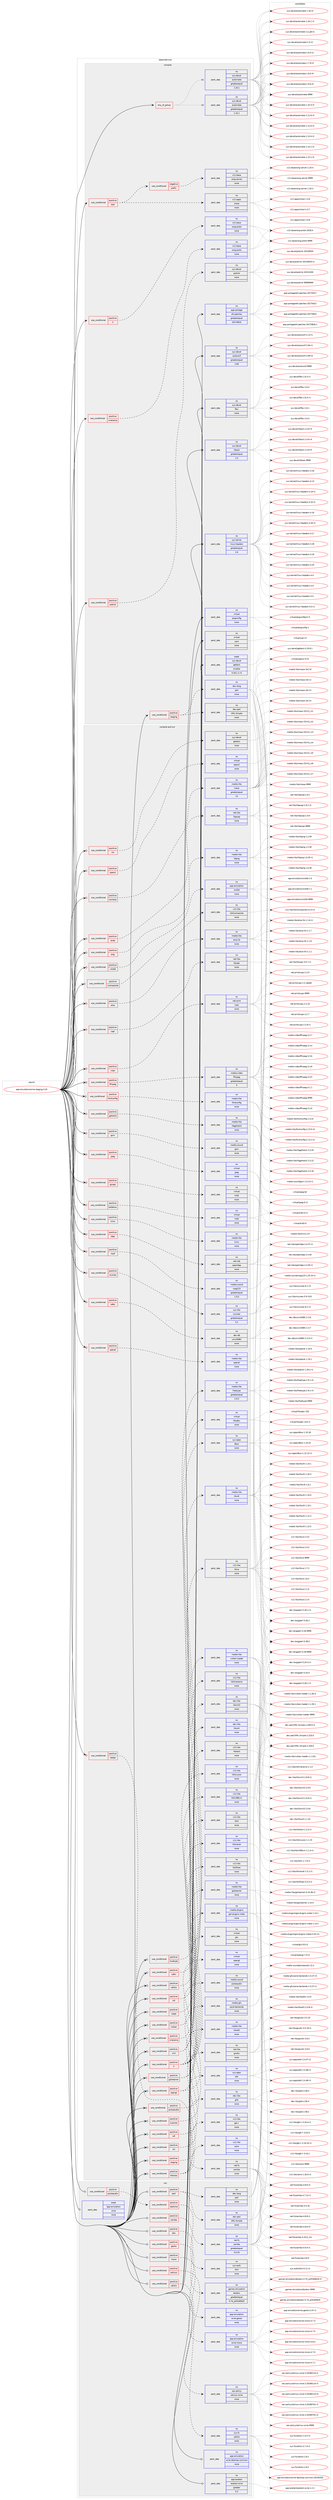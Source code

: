 digraph prolog {

# *************
# Graph options
# *************

newrank=true;
concentrate=true;
compound=true;
graph [rankdir=LR,fontname=Helvetica,fontsize=10,ranksep=1.5];#, ranksep=2.5, nodesep=0.2];
edge  [arrowhead=vee];
node  [fontname=Helvetica,fontsize=10];

# **********
# The ebuild
# **********

subgraph cluster_leftcol {
color=gray;
rank=same;
label=<<i>ebuild</i>>;
id [label="app-emulation/wine-staging-3.20", color=red, width=4, href="../app-emulation/wine-staging-3.20.svg"];
}

# ****************
# The dependencies
# ****************

subgraph cluster_midcol {
color=gray;
label=<<i>dependencies</i>>;
subgraph cluster_compile {
fillcolor="#eeeeee";
style=filled;
label=<<i>compile</i>>;
subgraph any19523 {
dependency1291619 [label=<<TABLE BORDER="0" CELLBORDER="1" CELLSPACING="0" CELLPADDING="4"><TR><TD CELLPADDING="10">any_of_group</TD></TR></TABLE>>, shape=none, color=red];subgraph pack919986 {
dependency1291620 [label=<<TABLE BORDER="0" CELLBORDER="1" CELLSPACING="0" CELLPADDING="4" WIDTH="220"><TR><TD ROWSPAN="6" CELLPADDING="30">pack_dep</TD></TR><TR><TD WIDTH="110">no</TD></TR><TR><TD>sys-devel</TD></TR><TR><TD>automake</TD></TR><TR><TD>greaterequal</TD></TR><TR><TD>1.16.1</TD></TR></TABLE>>, shape=none, color=blue];
}
dependency1291619:e -> dependency1291620:w [weight=20,style="dotted",arrowhead="oinv"];
subgraph pack919987 {
dependency1291621 [label=<<TABLE BORDER="0" CELLBORDER="1" CELLSPACING="0" CELLPADDING="4" WIDTH="220"><TR><TD ROWSPAN="6" CELLPADDING="30">pack_dep</TD></TR><TR><TD WIDTH="110">no</TD></TR><TR><TD>sys-devel</TD></TR><TR><TD>automake</TD></TR><TR><TD>greaterequal</TD></TR><TR><TD>1.15.1</TD></TR></TABLE>>, shape=none, color=blue];
}
dependency1291619:e -> dependency1291621:w [weight=20,style="dotted",arrowhead="oinv"];
}
id:e -> dependency1291619:w [weight=20,style="solid",arrowhead="vee"];
subgraph cond351572 {
dependency1291622 [label=<<TABLE BORDER="0" CELLBORDER="1" CELLSPACING="0" CELLPADDING="4"><TR><TD ROWSPAN="3" CELLPADDING="10">use_conditional</TD></TR><TR><TD>positive</TD></TR><TR><TD>X</TD></TR></TABLE>>, shape=none, color=red];
subgraph pack919988 {
dependency1291623 [label=<<TABLE BORDER="0" CELLBORDER="1" CELLSPACING="0" CELLPADDING="4" WIDTH="220"><TR><TD ROWSPAN="6" CELLPADDING="30">pack_dep</TD></TR><TR><TD WIDTH="110">no</TD></TR><TR><TD>x11-base</TD></TR><TR><TD>xorg-proto</TD></TR><TR><TD>none</TD></TR><TR><TD></TD></TR></TABLE>>, shape=none, color=blue];
}
dependency1291622:e -> dependency1291623:w [weight=20,style="dashed",arrowhead="vee"];
}
id:e -> dependency1291622:w [weight=20,style="solid",arrowhead="vee"];
subgraph cond351573 {
dependency1291624 [label=<<TABLE BORDER="0" CELLBORDER="1" CELLSPACING="0" CELLPADDING="4"><TR><TD ROWSPAN="3" CELLPADDING="10">use_conditional</TD></TR><TR><TD>positive</TD></TR><TR><TD>prelink</TD></TR></TABLE>>, shape=none, color=red];
subgraph pack919989 {
dependency1291625 [label=<<TABLE BORDER="0" CELLBORDER="1" CELLSPACING="0" CELLPADDING="4" WIDTH="220"><TR><TD ROWSPAN="6" CELLPADDING="30">pack_dep</TD></TR><TR><TD WIDTH="110">no</TD></TR><TR><TD>sys-devel</TD></TR><TR><TD>prelink</TD></TR><TR><TD>none</TD></TR><TR><TD></TD></TR></TABLE>>, shape=none, color=blue];
}
dependency1291624:e -> dependency1291625:w [weight=20,style="dashed",arrowhead="vee"];
}
id:e -> dependency1291624:w [weight=20,style="solid",arrowhead="vee"];
subgraph cond351574 {
dependency1291626 [label=<<TABLE BORDER="0" CELLBORDER="1" CELLSPACING="0" CELLPADDING="4"><TR><TD ROWSPAN="3" CELLPADDING="10">use_conditional</TD></TR><TR><TD>positive</TD></TR><TR><TD>staging</TD></TR></TABLE>>, shape=none, color=red];
subgraph pack919990 {
dependency1291627 [label=<<TABLE BORDER="0" CELLBORDER="1" CELLSPACING="0" CELLPADDING="4" WIDTH="220"><TR><TD ROWSPAN="6" CELLPADDING="30">pack_dep</TD></TR><TR><TD WIDTH="110">no</TD></TR><TR><TD>dev-lang</TD></TR><TR><TD>perl</TD></TR><TR><TD>none</TD></TR><TR><TD></TD></TR></TABLE>>, shape=none, color=blue];
}
dependency1291626:e -> dependency1291627:w [weight=20,style="dashed",arrowhead="vee"];
subgraph pack919991 {
dependency1291628 [label=<<TABLE BORDER="0" CELLBORDER="1" CELLSPACING="0" CELLPADDING="4" WIDTH="220"><TR><TD ROWSPAN="6" CELLPADDING="30">pack_dep</TD></TR><TR><TD WIDTH="110">no</TD></TR><TR><TD>dev-perl</TD></TR><TR><TD>XML-Simple</TD></TR><TR><TD>none</TD></TR><TR><TD></TD></TR></TABLE>>, shape=none, color=blue];
}
dependency1291626:e -> dependency1291628:w [weight=20,style="dashed",arrowhead="vee"];
}
id:e -> dependency1291626:w [weight=20,style="solid",arrowhead="vee"];
subgraph cond351575 {
dependency1291629 [label=<<TABLE BORDER="0" CELLBORDER="1" CELLSPACING="0" CELLPADDING="4"><TR><TD ROWSPAN="3" CELLPADDING="10">use_conditional</TD></TR><TR><TD>positive</TD></TR><TR><TD>test</TD></TR></TABLE>>, shape=none, color=red];
subgraph cond351576 {
dependency1291630 [label=<<TABLE BORDER="0" CELLBORDER="1" CELLSPACING="0" CELLPADDING="4"><TR><TD ROWSPAN="3" CELLPADDING="10">use_conditional</TD></TR><TR><TD>negative</TD></TR><TR><TD>prefix</TD></TR></TABLE>>, shape=none, color=red];
subgraph pack919992 {
dependency1291631 [label=<<TABLE BORDER="0" CELLBORDER="1" CELLSPACING="0" CELLPADDING="4" WIDTH="220"><TR><TD ROWSPAN="6" CELLPADDING="30">pack_dep</TD></TR><TR><TD WIDTH="110">no</TD></TR><TR><TD>x11-base</TD></TR><TR><TD>xorg-server</TD></TR><TR><TD>none</TD></TR><TR><TD></TD></TR></TABLE>>, shape=none, color=blue];
}
dependency1291630:e -> dependency1291631:w [weight=20,style="dashed",arrowhead="vee"];
}
dependency1291629:e -> dependency1291630:w [weight=20,style="dashed",arrowhead="vee"];
subgraph pack919993 {
dependency1291632 [label=<<TABLE BORDER="0" CELLBORDER="1" CELLSPACING="0" CELLPADDING="4" WIDTH="220"><TR><TD ROWSPAN="6" CELLPADDING="30">pack_dep</TD></TR><TR><TD WIDTH="110">no</TD></TR><TR><TD>x11-apps</TD></TR><TR><TD>xhost</TD></TR><TR><TD>none</TD></TR><TR><TD></TD></TR></TABLE>>, shape=none, color=blue];
}
dependency1291629:e -> dependency1291632:w [weight=20,style="dashed",arrowhead="vee"];
}
id:e -> dependency1291629:w [weight=20,style="solid",arrowhead="vee"];
subgraph cond351577 {
dependency1291633 [label=<<TABLE BORDER="0" CELLBORDER="1" CELLSPACING="0" CELLPADDING="4"><TR><TD ROWSPAN="3" CELLPADDING="10">use_conditional</TD></TR><TR><TD>positive</TD></TR><TR><TD>xinerama</TD></TR></TABLE>>, shape=none, color=red];
subgraph pack919994 {
dependency1291634 [label=<<TABLE BORDER="0" CELLBORDER="1" CELLSPACING="0" CELLPADDING="4" WIDTH="220"><TR><TD ROWSPAN="6" CELLPADDING="30">pack_dep</TD></TR><TR><TD WIDTH="110">no</TD></TR><TR><TD>x11-base</TD></TR><TR><TD>xorg-proto</TD></TR><TR><TD>none</TD></TR><TR><TD></TD></TR></TABLE>>, shape=none, color=blue];
}
dependency1291633:e -> dependency1291634:w [weight=20,style="dashed",arrowhead="vee"];
}
id:e -> dependency1291633:w [weight=20,style="solid",arrowhead="vee"];
subgraph pack919995 {
dependency1291635 [label=<<TABLE BORDER="0" CELLBORDER="1" CELLSPACING="0" CELLPADDING="4" WIDTH="220"><TR><TD ROWSPAN="6" CELLPADDING="30">pack_dep</TD></TR><TR><TD WIDTH="110">no</TD></TR><TR><TD>app-portage</TD></TR><TR><TD>elt-patches</TD></TR><TR><TD>greaterequal</TD></TR><TR><TD>20170815</TD></TR></TABLE>>, shape=none, color=blue];
}
id:e -> dependency1291635:w [weight=20,style="solid",arrowhead="vee"];
subgraph pack919996 {
dependency1291636 [label=<<TABLE BORDER="0" CELLBORDER="1" CELLSPACING="0" CELLPADDING="4" WIDTH="220"><TR><TD ROWSPAN="6" CELLPADDING="30">pack_dep</TD></TR><TR><TD WIDTH="110">no</TD></TR><TR><TD>sys-devel</TD></TR><TR><TD>autoconf</TD></TR><TR><TD>greaterequal</TD></TR><TR><TD>2.69</TD></TR></TABLE>>, shape=none, color=blue];
}
id:e -> dependency1291636:w [weight=20,style="solid",arrowhead="vee"];
subgraph pack919997 {
dependency1291637 [label=<<TABLE BORDER="0" CELLBORDER="1" CELLSPACING="0" CELLPADDING="4" WIDTH="220"><TR><TD ROWSPAN="6" CELLPADDING="30">pack_dep</TD></TR><TR><TD WIDTH="110">no</TD></TR><TR><TD>sys-devel</TD></TR><TR><TD>flex</TD></TR><TR><TD>none</TD></TR><TR><TD></TD></TR></TABLE>>, shape=none, color=blue];
}
id:e -> dependency1291637:w [weight=20,style="solid",arrowhead="vee"];
subgraph pack919998 {
dependency1291638 [label=<<TABLE BORDER="0" CELLBORDER="1" CELLSPACING="0" CELLPADDING="4" WIDTH="220"><TR><TD ROWSPAN="6" CELLPADDING="30">pack_dep</TD></TR><TR><TD WIDTH="110">no</TD></TR><TR><TD>sys-devel</TD></TR><TR><TD>libtool</TD></TR><TR><TD>greaterequal</TD></TR><TR><TD>2.4</TD></TR></TABLE>>, shape=none, color=blue];
}
id:e -> dependency1291638:w [weight=20,style="solid",arrowhead="vee"];
subgraph pack919999 {
dependency1291639 [label=<<TABLE BORDER="0" CELLBORDER="1" CELLSPACING="0" CELLPADDING="4" WIDTH="220"><TR><TD ROWSPAN="6" CELLPADDING="30">pack_dep</TD></TR><TR><TD WIDTH="110">no</TD></TR><TR><TD>sys-kernel</TD></TR><TR><TD>linux-headers</TD></TR><TR><TD>greaterequal</TD></TR><TR><TD>2.6</TD></TR></TABLE>>, shape=none, color=blue];
}
id:e -> dependency1291639:w [weight=20,style="solid",arrowhead="vee"];
subgraph pack920000 {
dependency1291640 [label=<<TABLE BORDER="0" CELLBORDER="1" CELLSPACING="0" CELLPADDING="4" WIDTH="220"><TR><TD ROWSPAN="6" CELLPADDING="30">pack_dep</TD></TR><TR><TD WIDTH="110">no</TD></TR><TR><TD>virtual</TD></TR><TR><TD>pkgconfig</TD></TR><TR><TD>none</TD></TR><TR><TD></TD></TR></TABLE>>, shape=none, color=blue];
}
id:e -> dependency1291640:w [weight=20,style="solid",arrowhead="vee"];
subgraph pack920001 {
dependency1291641 [label=<<TABLE BORDER="0" CELLBORDER="1" CELLSPACING="0" CELLPADDING="4" WIDTH="220"><TR><TD ROWSPAN="6" CELLPADDING="30">pack_dep</TD></TR><TR><TD WIDTH="110">no</TD></TR><TR><TD>virtual</TD></TR><TR><TD>yacc</TD></TR><TR><TD>none</TD></TR><TR><TD></TD></TR></TABLE>>, shape=none, color=blue];
}
id:e -> dependency1291641:w [weight=20,style="solid",arrowhead="vee"];
subgraph pack920002 {
dependency1291642 [label=<<TABLE BORDER="0" CELLBORDER="1" CELLSPACING="0" CELLPADDING="4" WIDTH="220"><TR><TD ROWSPAN="6" CELLPADDING="30">pack_dep</TD></TR><TR><TD WIDTH="110">weak</TD></TR><TR><TD>sys-devel</TD></TR><TR><TD>gettext</TD></TR><TR><TD>smaller</TD></TR><TR><TD>0.18.1.1-r3</TD></TR></TABLE>>, shape=none, color=blue];
}
id:e -> dependency1291642:w [weight=20,style="solid",arrowhead="vee"];
}
subgraph cluster_compileandrun {
fillcolor="#eeeeee";
style=filled;
label=<<i>compile and run</i>>;
subgraph cond351578 {
dependency1291643 [label=<<TABLE BORDER="0" CELLBORDER="1" CELLSPACING="0" CELLPADDING="4"><TR><TD ROWSPAN="3" CELLPADDING="10">use_conditional</TD></TR><TR><TD>positive</TD></TR><TR><TD>X</TD></TR></TABLE>>, shape=none, color=red];
subgraph pack920003 {
dependency1291644 [label=<<TABLE BORDER="0" CELLBORDER="1" CELLSPACING="0" CELLPADDING="4" WIDTH="220"><TR><TD ROWSPAN="6" CELLPADDING="30">pack_dep</TD></TR><TR><TD WIDTH="110">no</TD></TR><TR><TD>x11-libs</TD></TR><TR><TD>libXcursor</TD></TR><TR><TD>none</TD></TR><TR><TD></TD></TR></TABLE>>, shape=none, color=blue];
}
dependency1291643:e -> dependency1291644:w [weight=20,style="dashed",arrowhead="vee"];
subgraph pack920004 {
dependency1291645 [label=<<TABLE BORDER="0" CELLBORDER="1" CELLSPACING="0" CELLPADDING="4" WIDTH="220"><TR><TD ROWSPAN="6" CELLPADDING="30">pack_dep</TD></TR><TR><TD WIDTH="110">no</TD></TR><TR><TD>x11-libs</TD></TR><TR><TD>libXext</TD></TR><TR><TD>none</TD></TR><TR><TD></TD></TR></TABLE>>, shape=none, color=blue];
}
dependency1291643:e -> dependency1291645:w [weight=20,style="dashed",arrowhead="vee"];
subgraph pack920005 {
dependency1291646 [label=<<TABLE BORDER="0" CELLBORDER="1" CELLSPACING="0" CELLPADDING="4" WIDTH="220"><TR><TD ROWSPAN="6" CELLPADDING="30">pack_dep</TD></TR><TR><TD WIDTH="110">no</TD></TR><TR><TD>x11-libs</TD></TR><TR><TD>libXfixes</TD></TR><TR><TD>none</TD></TR><TR><TD></TD></TR></TABLE>>, shape=none, color=blue];
}
dependency1291643:e -> dependency1291646:w [weight=20,style="dashed",arrowhead="vee"];
subgraph pack920006 {
dependency1291647 [label=<<TABLE BORDER="0" CELLBORDER="1" CELLSPACING="0" CELLPADDING="4" WIDTH="220"><TR><TD ROWSPAN="6" CELLPADDING="30">pack_dep</TD></TR><TR><TD WIDTH="110">no</TD></TR><TR><TD>x11-libs</TD></TR><TR><TD>libXrandr</TD></TR><TR><TD>none</TD></TR><TR><TD></TD></TR></TABLE>>, shape=none, color=blue];
}
dependency1291643:e -> dependency1291647:w [weight=20,style="dashed",arrowhead="vee"];
subgraph pack920007 {
dependency1291648 [label=<<TABLE BORDER="0" CELLBORDER="1" CELLSPACING="0" CELLPADDING="4" WIDTH="220"><TR><TD ROWSPAN="6" CELLPADDING="30">pack_dep</TD></TR><TR><TD WIDTH="110">no</TD></TR><TR><TD>x11-libs</TD></TR><TR><TD>libXi</TD></TR><TR><TD>none</TD></TR><TR><TD></TD></TR></TABLE>>, shape=none, color=blue];
}
dependency1291643:e -> dependency1291648:w [weight=20,style="dashed",arrowhead="vee"];
subgraph pack920008 {
dependency1291649 [label=<<TABLE BORDER="0" CELLBORDER="1" CELLSPACING="0" CELLPADDING="4" WIDTH="220"><TR><TD ROWSPAN="6" CELLPADDING="30">pack_dep</TD></TR><TR><TD WIDTH="110">no</TD></TR><TR><TD>x11-libs</TD></TR><TR><TD>libXxf86vm</TD></TR><TR><TD>none</TD></TR><TR><TD></TD></TR></TABLE>>, shape=none, color=blue];
}
dependency1291643:e -> dependency1291649:w [weight=20,style="dashed",arrowhead="vee"];
}
id:e -> dependency1291643:w [weight=20,style="solid",arrowhead="odotvee"];
subgraph cond351579 {
dependency1291650 [label=<<TABLE BORDER="0" CELLBORDER="1" CELLSPACING="0" CELLPADDING="4"><TR><TD ROWSPAN="3" CELLPADDING="10">use_conditional</TD></TR><TR><TD>positive</TD></TR><TR><TD>alsa</TD></TR></TABLE>>, shape=none, color=red];
subgraph pack920009 {
dependency1291651 [label=<<TABLE BORDER="0" CELLBORDER="1" CELLSPACING="0" CELLPADDING="4" WIDTH="220"><TR><TD ROWSPAN="6" CELLPADDING="30">pack_dep</TD></TR><TR><TD WIDTH="110">no</TD></TR><TR><TD>media-libs</TD></TR><TR><TD>alsa-lib</TD></TR><TR><TD>none</TD></TR><TR><TD></TD></TR></TABLE>>, shape=none, color=blue];
}
dependency1291650:e -> dependency1291651:w [weight=20,style="dashed",arrowhead="vee"];
}
id:e -> dependency1291650:w [weight=20,style="solid",arrowhead="odotvee"];
subgraph cond351580 {
dependency1291652 [label=<<TABLE BORDER="0" CELLBORDER="1" CELLSPACING="0" CELLPADDING="4"><TR><TD ROWSPAN="3" CELLPADDING="10">use_conditional</TD></TR><TR><TD>positive</TD></TR><TR><TD>capi</TD></TR></TABLE>>, shape=none, color=red];
subgraph pack920010 {
dependency1291653 [label=<<TABLE BORDER="0" CELLBORDER="1" CELLSPACING="0" CELLPADDING="4" WIDTH="220"><TR><TD ROWSPAN="6" CELLPADDING="30">pack_dep</TD></TR><TR><TD WIDTH="110">no</TD></TR><TR><TD>net-libs</TD></TR><TR><TD>libcapi</TD></TR><TR><TD>none</TD></TR><TR><TD></TD></TR></TABLE>>, shape=none, color=blue];
}
dependency1291652:e -> dependency1291653:w [weight=20,style="dashed",arrowhead="vee"];
}
id:e -> dependency1291652:w [weight=20,style="solid",arrowhead="odotvee"];
subgraph cond351581 {
dependency1291654 [label=<<TABLE BORDER="0" CELLBORDER="1" CELLSPACING="0" CELLPADDING="4"><TR><TD ROWSPAN="3" CELLPADDING="10">use_conditional</TD></TR><TR><TD>positive</TD></TR><TR><TD>cups</TD></TR></TABLE>>, shape=none, color=red];
subgraph pack920011 {
dependency1291655 [label=<<TABLE BORDER="0" CELLBORDER="1" CELLSPACING="0" CELLPADDING="4" WIDTH="220"><TR><TD ROWSPAN="6" CELLPADDING="30">pack_dep</TD></TR><TR><TD WIDTH="110">no</TD></TR><TR><TD>net-print</TD></TR><TR><TD>cups</TD></TR><TR><TD>none</TD></TR><TR><TD></TD></TR></TABLE>>, shape=none, color=blue];
}
dependency1291654:e -> dependency1291655:w [weight=20,style="dashed",arrowhead="vee"];
}
id:e -> dependency1291654:w [weight=20,style="solid",arrowhead="odotvee"];
subgraph cond351582 {
dependency1291656 [label=<<TABLE BORDER="0" CELLBORDER="1" CELLSPACING="0" CELLPADDING="4"><TR><TD ROWSPAN="3" CELLPADDING="10">use_conditional</TD></TR><TR><TD>positive</TD></TR><TR><TD>ffmpeg</TD></TR></TABLE>>, shape=none, color=red];
subgraph pack920012 {
dependency1291657 [label=<<TABLE BORDER="0" CELLBORDER="1" CELLSPACING="0" CELLPADDING="4" WIDTH="220"><TR><TD ROWSPAN="6" CELLPADDING="30">pack_dep</TD></TR><TR><TD WIDTH="110">no</TD></TR><TR><TD>media-video</TD></TR><TR><TD>ffmpeg</TD></TR><TR><TD>greaterequal</TD></TR><TR><TD>4</TD></TR></TABLE>>, shape=none, color=blue];
}
dependency1291656:e -> dependency1291657:w [weight=20,style="dashed",arrowhead="vee"];
}
id:e -> dependency1291656:w [weight=20,style="solid",arrowhead="odotvee"];
subgraph cond351583 {
dependency1291658 [label=<<TABLE BORDER="0" CELLBORDER="1" CELLSPACING="0" CELLPADDING="4"><TR><TD ROWSPAN="3" CELLPADDING="10">use_conditional</TD></TR><TR><TD>positive</TD></TR><TR><TD>fontconfig</TD></TR></TABLE>>, shape=none, color=red];
subgraph pack920013 {
dependency1291659 [label=<<TABLE BORDER="0" CELLBORDER="1" CELLSPACING="0" CELLPADDING="4" WIDTH="220"><TR><TD ROWSPAN="6" CELLPADDING="30">pack_dep</TD></TR><TR><TD WIDTH="110">no</TD></TR><TR><TD>media-libs</TD></TR><TR><TD>fontconfig</TD></TR><TR><TD>none</TD></TR><TR><TD></TD></TR></TABLE>>, shape=none, color=blue];
}
dependency1291658:e -> dependency1291659:w [weight=20,style="dashed",arrowhead="vee"];
}
id:e -> dependency1291658:w [weight=20,style="solid",arrowhead="odotvee"];
subgraph cond351584 {
dependency1291660 [label=<<TABLE BORDER="0" CELLBORDER="1" CELLSPACING="0" CELLPADDING="4"><TR><TD ROWSPAN="3" CELLPADDING="10">use_conditional</TD></TR><TR><TD>positive</TD></TR><TR><TD>gphoto2</TD></TR></TABLE>>, shape=none, color=red];
subgraph pack920014 {
dependency1291661 [label=<<TABLE BORDER="0" CELLBORDER="1" CELLSPACING="0" CELLPADDING="4" WIDTH="220"><TR><TD ROWSPAN="6" CELLPADDING="30">pack_dep</TD></TR><TR><TD WIDTH="110">no</TD></TR><TR><TD>media-libs</TD></TR><TR><TD>libgphoto2</TD></TR><TR><TD>none</TD></TR><TR><TD></TD></TR></TABLE>>, shape=none, color=blue];
}
dependency1291660:e -> dependency1291661:w [weight=20,style="dashed",arrowhead="vee"];
}
id:e -> dependency1291660:w [weight=20,style="solid",arrowhead="odotvee"];
subgraph cond351585 {
dependency1291662 [label=<<TABLE BORDER="0" CELLBORDER="1" CELLSPACING="0" CELLPADDING="4"><TR><TD ROWSPAN="3" CELLPADDING="10">use_conditional</TD></TR><TR><TD>positive</TD></TR><TR><TD>gsm</TD></TR></TABLE>>, shape=none, color=red];
subgraph pack920015 {
dependency1291663 [label=<<TABLE BORDER="0" CELLBORDER="1" CELLSPACING="0" CELLPADDING="4" WIDTH="220"><TR><TD ROWSPAN="6" CELLPADDING="30">pack_dep</TD></TR><TR><TD WIDTH="110">no</TD></TR><TR><TD>media-sound</TD></TR><TR><TD>gsm</TD></TR><TR><TD>none</TD></TR><TR><TD></TD></TR></TABLE>>, shape=none, color=blue];
}
dependency1291662:e -> dependency1291663:w [weight=20,style="dashed",arrowhead="vee"];
}
id:e -> dependency1291662:w [weight=20,style="solid",arrowhead="odotvee"];
subgraph cond351586 {
dependency1291664 [label=<<TABLE BORDER="0" CELLBORDER="1" CELLSPACING="0" CELLPADDING="4"><TR><TD ROWSPAN="3" CELLPADDING="10">use_conditional</TD></TR><TR><TD>positive</TD></TR><TR><TD>gssapi</TD></TR></TABLE>>, shape=none, color=red];
subgraph pack920016 {
dependency1291665 [label=<<TABLE BORDER="0" CELLBORDER="1" CELLSPACING="0" CELLPADDING="4" WIDTH="220"><TR><TD ROWSPAN="6" CELLPADDING="30">pack_dep</TD></TR><TR><TD WIDTH="110">no</TD></TR><TR><TD>virtual</TD></TR><TR><TD>krb5</TD></TR><TR><TD>none</TD></TR><TR><TD></TD></TR></TABLE>>, shape=none, color=blue];
}
dependency1291664:e -> dependency1291665:w [weight=20,style="dashed",arrowhead="vee"];
}
id:e -> dependency1291664:w [weight=20,style="solid",arrowhead="odotvee"];
subgraph cond351587 {
dependency1291666 [label=<<TABLE BORDER="0" CELLBORDER="1" CELLSPACING="0" CELLPADDING="4"><TR><TD ROWSPAN="3" CELLPADDING="10">use_conditional</TD></TR><TR><TD>positive</TD></TR><TR><TD>gstreamer</TD></TR></TABLE>>, shape=none, color=red];
subgraph pack920017 {
dependency1291667 [label=<<TABLE BORDER="0" CELLBORDER="1" CELLSPACING="0" CELLPADDING="4" WIDTH="220"><TR><TD ROWSPAN="6" CELLPADDING="30">pack_dep</TD></TR><TR><TD WIDTH="110">no</TD></TR><TR><TD>media-libs</TD></TR><TR><TD>gstreamer</TD></TR><TR><TD>none</TD></TR><TR><TD></TD></TR></TABLE>>, shape=none, color=blue];
}
dependency1291666:e -> dependency1291667:w [weight=20,style="dashed",arrowhead="vee"];
subgraph pack920018 {
dependency1291668 [label=<<TABLE BORDER="0" CELLBORDER="1" CELLSPACING="0" CELLPADDING="4" WIDTH="220"><TR><TD ROWSPAN="6" CELLPADDING="30">pack_dep</TD></TR><TR><TD WIDTH="110">no</TD></TR><TR><TD>media-plugins</TD></TR><TR><TD>gst-plugins-meta</TD></TR><TR><TD>none</TD></TR><TR><TD></TD></TR></TABLE>>, shape=none, color=blue];
}
dependency1291666:e -> dependency1291668:w [weight=20,style="dashed",arrowhead="vee"];
}
id:e -> dependency1291666:w [weight=20,style="solid",arrowhead="odotvee"];
subgraph cond351588 {
dependency1291669 [label=<<TABLE BORDER="0" CELLBORDER="1" CELLSPACING="0" CELLPADDING="4"><TR><TD ROWSPAN="3" CELLPADDING="10">use_conditional</TD></TR><TR><TD>positive</TD></TR><TR><TD>jpeg</TD></TR></TABLE>>, shape=none, color=red];
subgraph pack920019 {
dependency1291670 [label=<<TABLE BORDER="0" CELLBORDER="1" CELLSPACING="0" CELLPADDING="4" WIDTH="220"><TR><TD ROWSPAN="6" CELLPADDING="30">pack_dep</TD></TR><TR><TD WIDTH="110">no</TD></TR><TR><TD>virtual</TD></TR><TR><TD>jpeg</TD></TR><TR><TD>none</TD></TR><TR><TD></TD></TR></TABLE>>, shape=none, color=blue];
}
dependency1291669:e -> dependency1291670:w [weight=20,style="dashed",arrowhead="vee"];
}
id:e -> dependency1291669:w [weight=20,style="solid",arrowhead="odotvee"];
subgraph cond351589 {
dependency1291671 [label=<<TABLE BORDER="0" CELLBORDER="1" CELLSPACING="0" CELLPADDING="4"><TR><TD ROWSPAN="3" CELLPADDING="10">use_conditional</TD></TR><TR><TD>positive</TD></TR><TR><TD>kerberos</TD></TR></TABLE>>, shape=none, color=red];
subgraph pack920020 {
dependency1291672 [label=<<TABLE BORDER="0" CELLBORDER="1" CELLSPACING="0" CELLPADDING="4" WIDTH="220"><TR><TD ROWSPAN="6" CELLPADDING="30">pack_dep</TD></TR><TR><TD WIDTH="110">no</TD></TR><TR><TD>virtual</TD></TR><TR><TD>krb5</TD></TR><TR><TD>none</TD></TR><TR><TD></TD></TR></TABLE>>, shape=none, color=blue];
}
dependency1291671:e -> dependency1291672:w [weight=20,style="dashed",arrowhead="vee"];
}
id:e -> dependency1291671:w [weight=20,style="solid",arrowhead="odotvee"];
subgraph cond351590 {
dependency1291673 [label=<<TABLE BORDER="0" CELLBORDER="1" CELLSPACING="0" CELLPADDING="4"><TR><TD ROWSPAN="3" CELLPADDING="10">use_conditional</TD></TR><TR><TD>positive</TD></TR><TR><TD>lcms</TD></TR></TABLE>>, shape=none, color=red];
subgraph pack920021 {
dependency1291674 [label=<<TABLE BORDER="0" CELLBORDER="1" CELLSPACING="0" CELLPADDING="4" WIDTH="220"><TR><TD ROWSPAN="6" CELLPADDING="30">pack_dep</TD></TR><TR><TD WIDTH="110">no</TD></TR><TR><TD>media-libs</TD></TR><TR><TD>lcms</TD></TR><TR><TD>none</TD></TR><TR><TD></TD></TR></TABLE>>, shape=none, color=blue];
}
dependency1291673:e -> dependency1291674:w [weight=20,style="dashed",arrowhead="vee"];
}
id:e -> dependency1291673:w [weight=20,style="solid",arrowhead="odotvee"];
subgraph cond351591 {
dependency1291675 [label=<<TABLE BORDER="0" CELLBORDER="1" CELLSPACING="0" CELLPADDING="4"><TR><TD ROWSPAN="3" CELLPADDING="10">use_conditional</TD></TR><TR><TD>positive</TD></TR><TR><TD>ldap</TD></TR></TABLE>>, shape=none, color=red];
subgraph pack920022 {
dependency1291676 [label=<<TABLE BORDER="0" CELLBORDER="1" CELLSPACING="0" CELLPADDING="4" WIDTH="220"><TR><TD ROWSPAN="6" CELLPADDING="30">pack_dep</TD></TR><TR><TD WIDTH="110">no</TD></TR><TR><TD>net-nds</TD></TR><TR><TD>openldap</TD></TR><TR><TD>none</TD></TR><TR><TD></TD></TR></TABLE>>, shape=none, color=blue];
}
dependency1291675:e -> dependency1291676:w [weight=20,style="dashed",arrowhead="vee"];
}
id:e -> dependency1291675:w [weight=20,style="solid",arrowhead="odotvee"];
subgraph cond351592 {
dependency1291677 [label=<<TABLE BORDER="0" CELLBORDER="1" CELLSPACING="0" CELLPADDING="4"><TR><TD ROWSPAN="3" CELLPADDING="10">use_conditional</TD></TR><TR><TD>positive</TD></TR><TR><TD>mp3</TD></TR></TABLE>>, shape=none, color=red];
subgraph pack920023 {
dependency1291678 [label=<<TABLE BORDER="0" CELLBORDER="1" CELLSPACING="0" CELLPADDING="4" WIDTH="220"><TR><TD ROWSPAN="6" CELLPADDING="30">pack_dep</TD></TR><TR><TD WIDTH="110">no</TD></TR><TR><TD>media-sound</TD></TR><TR><TD>mpg123</TD></TR><TR><TD>greaterequal</TD></TR><TR><TD>1.5.0</TD></TR></TABLE>>, shape=none, color=blue];
}
dependency1291677:e -> dependency1291678:w [weight=20,style="dashed",arrowhead="vee"];
}
id:e -> dependency1291677:w [weight=20,style="solid",arrowhead="odotvee"];
subgraph cond351593 {
dependency1291679 [label=<<TABLE BORDER="0" CELLBORDER="1" CELLSPACING="0" CELLPADDING="4"><TR><TD ROWSPAN="3" CELLPADDING="10">use_conditional</TD></TR><TR><TD>positive</TD></TR><TR><TD>ncurses</TD></TR></TABLE>>, shape=none, color=red];
subgraph pack920024 {
dependency1291680 [label=<<TABLE BORDER="0" CELLBORDER="1" CELLSPACING="0" CELLPADDING="4" WIDTH="220"><TR><TD ROWSPAN="6" CELLPADDING="30">pack_dep</TD></TR><TR><TD WIDTH="110">no</TD></TR><TR><TD>sys-libs</TD></TR><TR><TD>ncurses</TD></TR><TR><TD>greaterequal</TD></TR><TR><TD>5.2</TD></TR></TABLE>>, shape=none, color=blue];
}
dependency1291679:e -> dependency1291680:w [weight=20,style="dashed",arrowhead="vee"];
}
id:e -> dependency1291679:w [weight=20,style="solid",arrowhead="odotvee"];
subgraph cond351594 {
dependency1291681 [label=<<TABLE BORDER="0" CELLBORDER="1" CELLSPACING="0" CELLPADDING="4"><TR><TD ROWSPAN="3" CELLPADDING="10">use_conditional</TD></TR><TR><TD>positive</TD></TR><TR><TD>netapi</TD></TR></TABLE>>, shape=none, color=red];
subgraph pack920025 {
dependency1291682 [label=<<TABLE BORDER="0" CELLBORDER="1" CELLSPACING="0" CELLPADDING="4" WIDTH="220"><TR><TD ROWSPAN="6" CELLPADDING="30">pack_dep</TD></TR><TR><TD WIDTH="110">no</TD></TR><TR><TD>net-fs</TD></TR><TR><TD>samba</TD></TR><TR><TD>none</TD></TR><TR><TD></TD></TR></TABLE>>, shape=none, color=blue];
}
dependency1291681:e -> dependency1291682:w [weight=20,style="dashed",arrowhead="vee"];
}
id:e -> dependency1291681:w [weight=20,style="solid",arrowhead="odotvee"];
subgraph cond351595 {
dependency1291683 [label=<<TABLE BORDER="0" CELLBORDER="1" CELLSPACING="0" CELLPADDING="4"><TR><TD ROWSPAN="3" CELLPADDING="10">use_conditional</TD></TR><TR><TD>positive</TD></TR><TR><TD>nls</TD></TR></TABLE>>, shape=none, color=red];
subgraph pack920026 {
dependency1291684 [label=<<TABLE BORDER="0" CELLBORDER="1" CELLSPACING="0" CELLPADDING="4" WIDTH="220"><TR><TD ROWSPAN="6" CELLPADDING="30">pack_dep</TD></TR><TR><TD WIDTH="110">no</TD></TR><TR><TD>sys-devel</TD></TR><TR><TD>gettext</TD></TR><TR><TD>none</TD></TR><TR><TD></TD></TR></TABLE>>, shape=none, color=blue];
}
dependency1291683:e -> dependency1291684:w [weight=20,style="dashed",arrowhead="vee"];
}
id:e -> dependency1291683:w [weight=20,style="solid",arrowhead="odotvee"];
subgraph cond351596 {
dependency1291685 [label=<<TABLE BORDER="0" CELLBORDER="1" CELLSPACING="0" CELLPADDING="4"><TR><TD ROWSPAN="3" CELLPADDING="10">use_conditional</TD></TR><TR><TD>positive</TD></TR><TR><TD>odbc</TD></TR></TABLE>>, shape=none, color=red];
subgraph pack920027 {
dependency1291686 [label=<<TABLE BORDER="0" CELLBORDER="1" CELLSPACING="0" CELLPADDING="4" WIDTH="220"><TR><TD ROWSPAN="6" CELLPADDING="30">pack_dep</TD></TR><TR><TD WIDTH="110">no</TD></TR><TR><TD>dev-db</TD></TR><TR><TD>unixODBC</TD></TR><TR><TD>none</TD></TR><TR><TD></TD></TR></TABLE>>, shape=none, color=blue];
}
dependency1291685:e -> dependency1291686:w [weight=20,style="dashed",arrowhead="vee"];
}
id:e -> dependency1291685:w [weight=20,style="solid",arrowhead="odotvee"];
subgraph cond351597 {
dependency1291687 [label=<<TABLE BORDER="0" CELLBORDER="1" CELLSPACING="0" CELLPADDING="4"><TR><TD ROWSPAN="3" CELLPADDING="10">use_conditional</TD></TR><TR><TD>positive</TD></TR><TR><TD>openal</TD></TR></TABLE>>, shape=none, color=red];
subgraph pack920028 {
dependency1291688 [label=<<TABLE BORDER="0" CELLBORDER="1" CELLSPACING="0" CELLPADDING="4" WIDTH="220"><TR><TD ROWSPAN="6" CELLPADDING="30">pack_dep</TD></TR><TR><TD WIDTH="110">no</TD></TR><TR><TD>media-libs</TD></TR><TR><TD>openal</TD></TR><TR><TD>none</TD></TR><TR><TD></TD></TR></TABLE>>, shape=none, color=blue];
}
dependency1291687:e -> dependency1291688:w [weight=20,style="dashed",arrowhead="vee"];
}
id:e -> dependency1291687:w [weight=20,style="solid",arrowhead="odotvee"];
subgraph cond351598 {
dependency1291689 [label=<<TABLE BORDER="0" CELLBORDER="1" CELLSPACING="0" CELLPADDING="4"><TR><TD ROWSPAN="3" CELLPADDING="10">use_conditional</TD></TR><TR><TD>positive</TD></TR><TR><TD>opencl</TD></TR></TABLE>>, shape=none, color=red];
subgraph pack920029 {
dependency1291690 [label=<<TABLE BORDER="0" CELLBORDER="1" CELLSPACING="0" CELLPADDING="4" WIDTH="220"><TR><TD ROWSPAN="6" CELLPADDING="30">pack_dep</TD></TR><TR><TD WIDTH="110">no</TD></TR><TR><TD>virtual</TD></TR><TR><TD>opencl</TD></TR><TR><TD>none</TD></TR><TR><TD></TD></TR></TABLE>>, shape=none, color=blue];
}
dependency1291689:e -> dependency1291690:w [weight=20,style="dashed",arrowhead="vee"];
}
id:e -> dependency1291689:w [weight=20,style="solid",arrowhead="odotvee"];
subgraph cond351599 {
dependency1291691 [label=<<TABLE BORDER="0" CELLBORDER="1" CELLSPACING="0" CELLPADDING="4"><TR><TD ROWSPAN="3" CELLPADDING="10">use_conditional</TD></TR><TR><TD>positive</TD></TR><TR><TD>opengl</TD></TR></TABLE>>, shape=none, color=red];
subgraph pack920030 {
dependency1291692 [label=<<TABLE BORDER="0" CELLBORDER="1" CELLSPACING="0" CELLPADDING="4" WIDTH="220"><TR><TD ROWSPAN="6" CELLPADDING="30">pack_dep</TD></TR><TR><TD WIDTH="110">no</TD></TR><TR><TD>virtual</TD></TR><TR><TD>glu</TD></TR><TR><TD>none</TD></TR><TR><TD></TD></TR></TABLE>>, shape=none, color=blue];
}
dependency1291691:e -> dependency1291692:w [weight=20,style="dashed",arrowhead="vee"];
subgraph pack920031 {
dependency1291693 [label=<<TABLE BORDER="0" CELLBORDER="1" CELLSPACING="0" CELLPADDING="4" WIDTH="220"><TR><TD ROWSPAN="6" CELLPADDING="30">pack_dep</TD></TR><TR><TD WIDTH="110">no</TD></TR><TR><TD>virtual</TD></TR><TR><TD>opengl</TD></TR><TR><TD>none</TD></TR><TR><TD></TD></TR></TABLE>>, shape=none, color=blue];
}
dependency1291691:e -> dependency1291693:w [weight=20,style="dashed",arrowhead="vee"];
}
id:e -> dependency1291691:w [weight=20,style="solid",arrowhead="odotvee"];
subgraph cond351600 {
dependency1291694 [label=<<TABLE BORDER="0" CELLBORDER="1" CELLSPACING="0" CELLPADDING="4"><TR><TD ROWSPAN="3" CELLPADDING="10">use_conditional</TD></TR><TR><TD>positive</TD></TR><TR><TD>osmesa</TD></TR></TABLE>>, shape=none, color=red];
subgraph pack920032 {
dependency1291695 [label=<<TABLE BORDER="0" CELLBORDER="1" CELLSPACING="0" CELLPADDING="4" WIDTH="220"><TR><TD ROWSPAN="6" CELLPADDING="30">pack_dep</TD></TR><TR><TD WIDTH="110">no</TD></TR><TR><TD>media-libs</TD></TR><TR><TD>mesa</TD></TR><TR><TD>greaterequal</TD></TR><TR><TD>13</TD></TR></TABLE>>, shape=none, color=blue];
}
dependency1291694:e -> dependency1291695:w [weight=20,style="dashed",arrowhead="vee"];
}
id:e -> dependency1291694:w [weight=20,style="solid",arrowhead="odotvee"];
subgraph cond351601 {
dependency1291696 [label=<<TABLE BORDER="0" CELLBORDER="1" CELLSPACING="0" CELLPADDING="4"><TR><TD ROWSPAN="3" CELLPADDING="10">use_conditional</TD></TR><TR><TD>positive</TD></TR><TR><TD>pcap</TD></TR></TABLE>>, shape=none, color=red];
subgraph pack920033 {
dependency1291697 [label=<<TABLE BORDER="0" CELLBORDER="1" CELLSPACING="0" CELLPADDING="4" WIDTH="220"><TR><TD ROWSPAN="6" CELLPADDING="30">pack_dep</TD></TR><TR><TD WIDTH="110">no</TD></TR><TR><TD>net-libs</TD></TR><TR><TD>libpcap</TD></TR><TR><TD>none</TD></TR><TR><TD></TD></TR></TABLE>>, shape=none, color=blue];
}
dependency1291696:e -> dependency1291697:w [weight=20,style="dashed",arrowhead="vee"];
}
id:e -> dependency1291696:w [weight=20,style="solid",arrowhead="odotvee"];
subgraph cond351602 {
dependency1291698 [label=<<TABLE BORDER="0" CELLBORDER="1" CELLSPACING="0" CELLPADDING="4"><TR><TD ROWSPAN="3" CELLPADDING="10">use_conditional</TD></TR><TR><TD>positive</TD></TR><TR><TD>png</TD></TR></TABLE>>, shape=none, color=red];
subgraph pack920034 {
dependency1291699 [label=<<TABLE BORDER="0" CELLBORDER="1" CELLSPACING="0" CELLPADDING="4" WIDTH="220"><TR><TD ROWSPAN="6" CELLPADDING="30">pack_dep</TD></TR><TR><TD WIDTH="110">no</TD></TR><TR><TD>media-libs</TD></TR><TR><TD>libpng</TD></TR><TR><TD>none</TD></TR><TR><TD></TD></TR></TABLE>>, shape=none, color=blue];
}
dependency1291698:e -> dependency1291699:w [weight=20,style="dashed",arrowhead="vee"];
}
id:e -> dependency1291698:w [weight=20,style="solid",arrowhead="odotvee"];
subgraph cond351603 {
dependency1291700 [label=<<TABLE BORDER="0" CELLBORDER="1" CELLSPACING="0" CELLPADDING="4"><TR><TD ROWSPAN="3" CELLPADDING="10">use_conditional</TD></TR><TR><TD>positive</TD></TR><TR><TD>pulseaudio</TD></TR></TABLE>>, shape=none, color=red];
subgraph pack920035 {
dependency1291701 [label=<<TABLE BORDER="0" CELLBORDER="1" CELLSPACING="0" CELLPADDING="4" WIDTH="220"><TR><TD ROWSPAN="6" CELLPADDING="30">pack_dep</TD></TR><TR><TD WIDTH="110">no</TD></TR><TR><TD>media-sound</TD></TR><TR><TD>pulseaudio</TD></TR><TR><TD>none</TD></TR><TR><TD></TD></TR></TABLE>>, shape=none, color=blue];
}
dependency1291700:e -> dependency1291701:w [weight=20,style="dashed",arrowhead="vee"];
}
id:e -> dependency1291700:w [weight=20,style="solid",arrowhead="odotvee"];
subgraph cond351604 {
dependency1291702 [label=<<TABLE BORDER="0" CELLBORDER="1" CELLSPACING="0" CELLPADDING="4"><TR><TD ROWSPAN="3" CELLPADDING="10">use_conditional</TD></TR><TR><TD>positive</TD></TR><TR><TD>scanner</TD></TR></TABLE>>, shape=none, color=red];
subgraph pack920036 {
dependency1291703 [label=<<TABLE BORDER="0" CELLBORDER="1" CELLSPACING="0" CELLPADDING="4" WIDTH="220"><TR><TD ROWSPAN="6" CELLPADDING="30">pack_dep</TD></TR><TR><TD WIDTH="110">no</TD></TR><TR><TD>media-gfx</TD></TR><TR><TD>sane-backends</TD></TR><TR><TD>none</TD></TR><TR><TD></TD></TR></TABLE>>, shape=none, color=blue];
}
dependency1291702:e -> dependency1291703:w [weight=20,style="dashed",arrowhead="vee"];
}
id:e -> dependency1291702:w [weight=20,style="solid",arrowhead="odotvee"];
subgraph cond351605 {
dependency1291704 [label=<<TABLE BORDER="0" CELLBORDER="1" CELLSPACING="0" CELLPADDING="4"><TR><TD ROWSPAN="3" CELLPADDING="10">use_conditional</TD></TR><TR><TD>positive</TD></TR><TR><TD>sdl</TD></TR></TABLE>>, shape=none, color=red];
subgraph pack920037 {
dependency1291705 [label=<<TABLE BORDER="0" CELLBORDER="1" CELLSPACING="0" CELLPADDING="4" WIDTH="220"><TR><TD ROWSPAN="6" CELLPADDING="30">pack_dep</TD></TR><TR><TD WIDTH="110">no</TD></TR><TR><TD>media-libs</TD></TR><TR><TD>libsdl2</TD></TR><TR><TD>none</TD></TR><TR><TD></TD></TR></TABLE>>, shape=none, color=blue];
}
dependency1291704:e -> dependency1291705:w [weight=20,style="dashed",arrowhead="vee"];
}
id:e -> dependency1291704:w [weight=20,style="solid",arrowhead="odotvee"];
subgraph cond351606 {
dependency1291706 [label=<<TABLE BORDER="0" CELLBORDER="1" CELLSPACING="0" CELLPADDING="4"><TR><TD ROWSPAN="3" CELLPADDING="10">use_conditional</TD></TR><TR><TD>positive</TD></TR><TR><TD>ssl</TD></TR></TABLE>>, shape=none, color=red];
subgraph pack920038 {
dependency1291707 [label=<<TABLE BORDER="0" CELLBORDER="1" CELLSPACING="0" CELLPADDING="4" WIDTH="220"><TR><TD ROWSPAN="6" CELLPADDING="30">pack_dep</TD></TR><TR><TD WIDTH="110">no</TD></TR><TR><TD>net-libs</TD></TR><TR><TD>gnutls</TD></TR><TR><TD>none</TD></TR><TR><TD></TD></TR></TABLE>>, shape=none, color=blue];
}
dependency1291706:e -> dependency1291707:w [weight=20,style="dashed",arrowhead="vee"];
}
id:e -> dependency1291706:w [weight=20,style="solid",arrowhead="odotvee"];
subgraph cond351607 {
dependency1291708 [label=<<TABLE BORDER="0" CELLBORDER="1" CELLSPACING="0" CELLPADDING="4"><TR><TD ROWSPAN="3" CELLPADDING="10">use_conditional</TD></TR><TR><TD>positive</TD></TR><TR><TD>staging</TD></TR></TABLE>>, shape=none, color=red];
subgraph pack920039 {
dependency1291709 [label=<<TABLE BORDER="0" CELLBORDER="1" CELLSPACING="0" CELLPADDING="4" WIDTH="220"><TR><TD ROWSPAN="6" CELLPADDING="30">pack_dep</TD></TR><TR><TD WIDTH="110">no</TD></TR><TR><TD>sys-apps</TD></TR><TR><TD>attr</TD></TR><TR><TD>none</TD></TR><TR><TD></TD></TR></TABLE>>, shape=none, color=blue];
}
dependency1291708:e -> dependency1291709:w [weight=20,style="dashed",arrowhead="vee"];
}
id:e -> dependency1291708:w [weight=20,style="solid",arrowhead="odotvee"];
subgraph cond351608 {
dependency1291710 [label=<<TABLE BORDER="0" CELLBORDER="1" CELLSPACING="0" CELLPADDING="4"><TR><TD ROWSPAN="3" CELLPADDING="10">use_conditional</TD></TR><TR><TD>positive</TD></TR><TR><TD>themes</TD></TR></TABLE>>, shape=none, color=red];
subgraph pack920040 {
dependency1291711 [label=<<TABLE BORDER="0" CELLBORDER="1" CELLSPACING="0" CELLPADDING="4" WIDTH="220"><TR><TD ROWSPAN="6" CELLPADDING="30">pack_dep</TD></TR><TR><TD WIDTH="110">no</TD></TR><TR><TD>dev-libs</TD></TR><TR><TD>glib</TD></TR><TR><TD>none</TD></TR><TR><TD></TD></TR></TABLE>>, shape=none, color=blue];
}
dependency1291710:e -> dependency1291711:w [weight=20,style="dashed",arrowhead="vee"];
subgraph pack920041 {
dependency1291712 [label=<<TABLE BORDER="0" CELLBORDER="1" CELLSPACING="0" CELLPADDING="4" WIDTH="220"><TR><TD ROWSPAN="6" CELLPADDING="30">pack_dep</TD></TR><TR><TD WIDTH="110">no</TD></TR><TR><TD>x11-libs</TD></TR><TR><TD>cairo</TD></TR><TR><TD>none</TD></TR><TR><TD></TD></TR></TABLE>>, shape=none, color=blue];
}
dependency1291710:e -> dependency1291712:w [weight=20,style="dashed",arrowhead="vee"];
subgraph pack920042 {
dependency1291713 [label=<<TABLE BORDER="0" CELLBORDER="1" CELLSPACING="0" CELLPADDING="4" WIDTH="220"><TR><TD ROWSPAN="6" CELLPADDING="30">pack_dep</TD></TR><TR><TD WIDTH="110">no</TD></TR><TR><TD>x11-libs</TD></TR><TR><TD>gtk+</TD></TR><TR><TD>none</TD></TR><TR><TD></TD></TR></TABLE>>, shape=none, color=blue];
}
dependency1291710:e -> dependency1291713:w [weight=20,style="dashed",arrowhead="vee"];
}
id:e -> dependency1291710:w [weight=20,style="solid",arrowhead="odotvee"];
subgraph cond351609 {
dependency1291714 [label=<<TABLE BORDER="0" CELLBORDER="1" CELLSPACING="0" CELLPADDING="4"><TR><TD ROWSPAN="3" CELLPADDING="10">use_conditional</TD></TR><TR><TD>positive</TD></TR><TR><TD>truetype</TD></TR></TABLE>>, shape=none, color=red];
subgraph pack920043 {
dependency1291715 [label=<<TABLE BORDER="0" CELLBORDER="1" CELLSPACING="0" CELLPADDING="4" WIDTH="220"><TR><TD ROWSPAN="6" CELLPADDING="30">pack_dep</TD></TR><TR><TD WIDTH="110">no</TD></TR><TR><TD>media-libs</TD></TR><TR><TD>freetype</TD></TR><TR><TD>greaterequal</TD></TR><TR><TD>2.0.0</TD></TR></TABLE>>, shape=none, color=blue];
}
dependency1291714:e -> dependency1291715:w [weight=20,style="dashed",arrowhead="vee"];
}
id:e -> dependency1291714:w [weight=20,style="solid",arrowhead="odotvee"];
subgraph cond351610 {
dependency1291716 [label=<<TABLE BORDER="0" CELLBORDER="1" CELLSPACING="0" CELLPADDING="4"><TR><TD ROWSPAN="3" CELLPADDING="10">use_conditional</TD></TR><TR><TD>positive</TD></TR><TR><TD>udev</TD></TR></TABLE>>, shape=none, color=red];
subgraph pack920044 {
dependency1291717 [label=<<TABLE BORDER="0" CELLBORDER="1" CELLSPACING="0" CELLPADDING="4" WIDTH="220"><TR><TD ROWSPAN="6" CELLPADDING="30">pack_dep</TD></TR><TR><TD WIDTH="110">no</TD></TR><TR><TD>virtual</TD></TR><TR><TD>libudev</TD></TR><TR><TD>none</TD></TR><TR><TD></TD></TR></TABLE>>, shape=none, color=blue];
}
dependency1291716:e -> dependency1291717:w [weight=20,style="dashed",arrowhead="vee"];
}
id:e -> dependency1291716:w [weight=20,style="solid",arrowhead="odotvee"];
subgraph cond351611 {
dependency1291718 [label=<<TABLE BORDER="0" CELLBORDER="1" CELLSPACING="0" CELLPADDING="4"><TR><TD ROWSPAN="3" CELLPADDING="10">use_conditional</TD></TR><TR><TD>positive</TD></TR><TR><TD>udisks</TD></TR></TABLE>>, shape=none, color=red];
subgraph pack920045 {
dependency1291719 [label=<<TABLE BORDER="0" CELLBORDER="1" CELLSPACING="0" CELLPADDING="4" WIDTH="220"><TR><TD ROWSPAN="6" CELLPADDING="30">pack_dep</TD></TR><TR><TD WIDTH="110">no</TD></TR><TR><TD>sys-apps</TD></TR><TR><TD>dbus</TD></TR><TR><TD>none</TD></TR><TR><TD></TD></TR></TABLE>>, shape=none, color=blue];
}
dependency1291718:e -> dependency1291719:w [weight=20,style="dashed",arrowhead="vee"];
}
id:e -> dependency1291718:w [weight=20,style="solid",arrowhead="odotvee"];
subgraph cond351612 {
dependency1291720 [label=<<TABLE BORDER="0" CELLBORDER="1" CELLSPACING="0" CELLPADDING="4"><TR><TD ROWSPAN="3" CELLPADDING="10">use_conditional</TD></TR><TR><TD>positive</TD></TR><TR><TD>v4l</TD></TR></TABLE>>, shape=none, color=red];
subgraph pack920046 {
dependency1291721 [label=<<TABLE BORDER="0" CELLBORDER="1" CELLSPACING="0" CELLPADDING="4" WIDTH="220"><TR><TD ROWSPAN="6" CELLPADDING="30">pack_dep</TD></TR><TR><TD WIDTH="110">no</TD></TR><TR><TD>media-libs</TD></TR><TR><TD>libv4l</TD></TR><TR><TD>none</TD></TR><TR><TD></TD></TR></TABLE>>, shape=none, color=blue];
}
dependency1291720:e -> dependency1291721:w [weight=20,style="dashed",arrowhead="vee"];
}
id:e -> dependency1291720:w [weight=20,style="solid",arrowhead="odotvee"];
subgraph cond351613 {
dependency1291722 [label=<<TABLE BORDER="0" CELLBORDER="1" CELLSPACING="0" CELLPADDING="4"><TR><TD ROWSPAN="3" CELLPADDING="10">use_conditional</TD></TR><TR><TD>positive</TD></TR><TR><TD>vaapi</TD></TR></TABLE>>, shape=none, color=red];
subgraph pack920047 {
dependency1291723 [label=<<TABLE BORDER="0" CELLBORDER="1" CELLSPACING="0" CELLPADDING="4" WIDTH="220"><TR><TD ROWSPAN="6" CELLPADDING="30">pack_dep</TD></TR><TR><TD WIDTH="110">no</TD></TR><TR><TD>x11-libs</TD></TR><TR><TD>libva</TD></TR><TR><TD>none</TD></TR><TR><TD></TD></TR></TABLE>>, shape=none, color=blue];
}
dependency1291722:e -> dependency1291723:w [weight=20,style="dashed",arrowhead="vee"];
}
id:e -> dependency1291722:w [weight=20,style="solid",arrowhead="odotvee"];
subgraph cond351614 {
dependency1291724 [label=<<TABLE BORDER="0" CELLBORDER="1" CELLSPACING="0" CELLPADDING="4"><TR><TD ROWSPAN="3" CELLPADDING="10">use_conditional</TD></TR><TR><TD>positive</TD></TR><TR><TD>vkd3d</TD></TR></TABLE>>, shape=none, color=red];
subgraph pack920048 {
dependency1291725 [label=<<TABLE BORDER="0" CELLBORDER="1" CELLSPACING="0" CELLPADDING="4" WIDTH="220"><TR><TD ROWSPAN="6" CELLPADDING="30">pack_dep</TD></TR><TR><TD WIDTH="110">no</TD></TR><TR><TD>app-emulation</TD></TR><TR><TD>vkd3d</TD></TR><TR><TD>none</TD></TR><TR><TD></TD></TR></TABLE>>, shape=none, color=blue];
}
dependency1291724:e -> dependency1291725:w [weight=20,style="dashed",arrowhead="vee"];
}
id:e -> dependency1291724:w [weight=20,style="solid",arrowhead="odotvee"];
subgraph cond351615 {
dependency1291726 [label=<<TABLE BORDER="0" CELLBORDER="1" CELLSPACING="0" CELLPADDING="4"><TR><TD ROWSPAN="3" CELLPADDING="10">use_conditional</TD></TR><TR><TD>positive</TD></TR><TR><TD>vulkan</TD></TR></TABLE>>, shape=none, color=red];
subgraph pack920049 {
dependency1291727 [label=<<TABLE BORDER="0" CELLBORDER="1" CELLSPACING="0" CELLPADDING="4" WIDTH="220"><TR><TD ROWSPAN="6" CELLPADDING="30">pack_dep</TD></TR><TR><TD WIDTH="110">no</TD></TR><TR><TD>media-libs</TD></TR><TR><TD>vulkan-loader</TD></TR><TR><TD>none</TD></TR><TR><TD></TD></TR></TABLE>>, shape=none, color=blue];
}
dependency1291726:e -> dependency1291727:w [weight=20,style="dashed",arrowhead="vee"];
}
id:e -> dependency1291726:w [weight=20,style="solid",arrowhead="odotvee"];
subgraph cond351616 {
dependency1291728 [label=<<TABLE BORDER="0" CELLBORDER="1" CELLSPACING="0" CELLPADDING="4"><TR><TD ROWSPAN="3" CELLPADDING="10">use_conditional</TD></TR><TR><TD>positive</TD></TR><TR><TD>xcomposite</TD></TR></TABLE>>, shape=none, color=red];
subgraph pack920050 {
dependency1291729 [label=<<TABLE BORDER="0" CELLBORDER="1" CELLSPACING="0" CELLPADDING="4" WIDTH="220"><TR><TD ROWSPAN="6" CELLPADDING="30">pack_dep</TD></TR><TR><TD WIDTH="110">no</TD></TR><TR><TD>x11-libs</TD></TR><TR><TD>libXcomposite</TD></TR><TR><TD>none</TD></TR><TR><TD></TD></TR></TABLE>>, shape=none, color=blue];
}
dependency1291728:e -> dependency1291729:w [weight=20,style="dashed",arrowhead="vee"];
}
id:e -> dependency1291728:w [weight=20,style="solid",arrowhead="odotvee"];
subgraph cond351617 {
dependency1291730 [label=<<TABLE BORDER="0" CELLBORDER="1" CELLSPACING="0" CELLPADDING="4"><TR><TD ROWSPAN="3" CELLPADDING="10">use_conditional</TD></TR><TR><TD>positive</TD></TR><TR><TD>xinerama</TD></TR></TABLE>>, shape=none, color=red];
subgraph pack920051 {
dependency1291731 [label=<<TABLE BORDER="0" CELLBORDER="1" CELLSPACING="0" CELLPADDING="4" WIDTH="220"><TR><TD ROWSPAN="6" CELLPADDING="30">pack_dep</TD></TR><TR><TD WIDTH="110">no</TD></TR><TR><TD>x11-libs</TD></TR><TR><TD>libXinerama</TD></TR><TR><TD>none</TD></TR><TR><TD></TD></TR></TABLE>>, shape=none, color=blue];
}
dependency1291730:e -> dependency1291731:w [weight=20,style="dashed",arrowhead="vee"];
}
id:e -> dependency1291730:w [weight=20,style="solid",arrowhead="odotvee"];
subgraph cond351618 {
dependency1291732 [label=<<TABLE BORDER="0" CELLBORDER="1" CELLSPACING="0" CELLPADDING="4"><TR><TD ROWSPAN="3" CELLPADDING="10">use_conditional</TD></TR><TR><TD>positive</TD></TR><TR><TD>xml</TD></TR></TABLE>>, shape=none, color=red];
subgraph pack920052 {
dependency1291733 [label=<<TABLE BORDER="0" CELLBORDER="1" CELLSPACING="0" CELLPADDING="4" WIDTH="220"><TR><TD ROWSPAN="6" CELLPADDING="30">pack_dep</TD></TR><TR><TD WIDTH="110">no</TD></TR><TR><TD>dev-libs</TD></TR><TR><TD>libxml2</TD></TR><TR><TD>none</TD></TR><TR><TD></TD></TR></TABLE>>, shape=none, color=blue];
}
dependency1291732:e -> dependency1291733:w [weight=20,style="dashed",arrowhead="vee"];
subgraph pack920053 {
dependency1291734 [label=<<TABLE BORDER="0" CELLBORDER="1" CELLSPACING="0" CELLPADDING="4" WIDTH="220"><TR><TD ROWSPAN="6" CELLPADDING="30">pack_dep</TD></TR><TR><TD WIDTH="110">no</TD></TR><TR><TD>dev-libs</TD></TR><TR><TD>libxslt</TD></TR><TR><TD>none</TD></TR><TR><TD></TD></TR></TABLE>>, shape=none, color=blue];
}
dependency1291732:e -> dependency1291734:w [weight=20,style="dashed",arrowhead="vee"];
}
id:e -> dependency1291732:w [weight=20,style="solid",arrowhead="odotvee"];
}
subgraph cluster_run {
fillcolor="#eeeeee";
style=filled;
label=<<i>run</i>>;
subgraph cond351619 {
dependency1291735 [label=<<TABLE BORDER="0" CELLBORDER="1" CELLSPACING="0" CELLPADDING="4"><TR><TD ROWSPAN="3" CELLPADDING="10">use_conditional</TD></TR><TR><TD>positive</TD></TR><TR><TD>dos</TD></TR></TABLE>>, shape=none, color=red];
subgraph pack920054 {
dependency1291736 [label=<<TABLE BORDER="0" CELLBORDER="1" CELLSPACING="0" CELLPADDING="4" WIDTH="220"><TR><TD ROWSPAN="6" CELLPADDING="30">pack_dep</TD></TR><TR><TD WIDTH="110">no</TD></TR><TR><TD>games-emulation</TD></TR><TR><TD>dosbox</TD></TR><TR><TD>greaterequal</TD></TR><TR><TD>0.74_p20160629</TD></TR></TABLE>>, shape=none, color=blue];
}
dependency1291735:e -> dependency1291736:w [weight=20,style="dashed",arrowhead="vee"];
}
id:e -> dependency1291735:w [weight=20,style="solid",arrowhead="odot"];
subgraph cond351620 {
dependency1291737 [label=<<TABLE BORDER="0" CELLBORDER="1" CELLSPACING="0" CELLPADDING="4"><TR><TD ROWSPAN="3" CELLPADDING="10">use_conditional</TD></TR><TR><TD>positive</TD></TR><TR><TD>gecko</TD></TR></TABLE>>, shape=none, color=red];
subgraph pack920055 {
dependency1291738 [label=<<TABLE BORDER="0" CELLBORDER="1" CELLSPACING="0" CELLPADDING="4" WIDTH="220"><TR><TD ROWSPAN="6" CELLPADDING="30">pack_dep</TD></TR><TR><TD WIDTH="110">no</TD></TR><TR><TD>app-emulation</TD></TR><TR><TD>wine-gecko</TD></TR><TR><TD>none</TD></TR><TR><TD></TD></TR></TABLE>>, shape=none, color=blue];
}
dependency1291737:e -> dependency1291738:w [weight=20,style="dashed",arrowhead="vee"];
}
id:e -> dependency1291737:w [weight=20,style="solid",arrowhead="odot"];
subgraph cond351621 {
dependency1291739 [label=<<TABLE BORDER="0" CELLBORDER="1" CELLSPACING="0" CELLPADDING="4"><TR><TD ROWSPAN="3" CELLPADDING="10">use_conditional</TD></TR><TR><TD>positive</TD></TR><TR><TD>mono</TD></TR></TABLE>>, shape=none, color=red];
subgraph pack920056 {
dependency1291740 [label=<<TABLE BORDER="0" CELLBORDER="1" CELLSPACING="0" CELLPADDING="4" WIDTH="220"><TR><TD ROWSPAN="6" CELLPADDING="30">pack_dep</TD></TR><TR><TD WIDTH="110">no</TD></TR><TR><TD>app-emulation</TD></TR><TR><TD>wine-mono</TD></TR><TR><TD>none</TD></TR><TR><TD></TD></TR></TABLE>>, shape=none, color=blue];
}
dependency1291739:e -> dependency1291740:w [weight=20,style="dashed",arrowhead="vee"];
}
id:e -> dependency1291739:w [weight=20,style="solid",arrowhead="odot"];
subgraph cond351622 {
dependency1291741 [label=<<TABLE BORDER="0" CELLBORDER="1" CELLSPACING="0" CELLPADDING="4"><TR><TD ROWSPAN="3" CELLPADDING="10">use_conditional</TD></TR><TR><TD>positive</TD></TR><TR><TD>perl</TD></TR></TABLE>>, shape=none, color=red];
subgraph pack920057 {
dependency1291742 [label=<<TABLE BORDER="0" CELLBORDER="1" CELLSPACING="0" CELLPADDING="4" WIDTH="220"><TR><TD ROWSPAN="6" CELLPADDING="30">pack_dep</TD></TR><TR><TD WIDTH="110">no</TD></TR><TR><TD>dev-lang</TD></TR><TR><TD>perl</TD></TR><TR><TD>none</TD></TR><TR><TD></TD></TR></TABLE>>, shape=none, color=blue];
}
dependency1291741:e -> dependency1291742:w [weight=20,style="dashed",arrowhead="vee"];
subgraph pack920058 {
dependency1291743 [label=<<TABLE BORDER="0" CELLBORDER="1" CELLSPACING="0" CELLPADDING="4" WIDTH="220"><TR><TD ROWSPAN="6" CELLPADDING="30">pack_dep</TD></TR><TR><TD WIDTH="110">no</TD></TR><TR><TD>dev-perl</TD></TR><TR><TD>XML-Simple</TD></TR><TR><TD>none</TD></TR><TR><TD></TD></TR></TABLE>>, shape=none, color=blue];
}
dependency1291741:e -> dependency1291743:w [weight=20,style="dashed",arrowhead="vee"];
}
id:e -> dependency1291741:w [weight=20,style="solid",arrowhead="odot"];
subgraph cond351623 {
dependency1291744 [label=<<TABLE BORDER="0" CELLBORDER="1" CELLSPACING="0" CELLPADDING="4"><TR><TD ROWSPAN="3" CELLPADDING="10">use_conditional</TD></TR><TR><TD>positive</TD></TR><TR><TD>pulseaudio</TD></TR></TABLE>>, shape=none, color=red];
subgraph cond351624 {
dependency1291745 [label=<<TABLE BORDER="0" CELLBORDER="1" CELLSPACING="0" CELLPADDING="4"><TR><TD ROWSPAN="3" CELLPADDING="10">use_conditional</TD></TR><TR><TD>positive</TD></TR><TR><TD>realtime</TD></TR></TABLE>>, shape=none, color=red];
subgraph pack920059 {
dependency1291746 [label=<<TABLE BORDER="0" CELLBORDER="1" CELLSPACING="0" CELLPADDING="4" WIDTH="220"><TR><TD ROWSPAN="6" CELLPADDING="30">pack_dep</TD></TR><TR><TD WIDTH="110">no</TD></TR><TR><TD>sys-auth</TD></TR><TR><TD>rtkit</TD></TR><TR><TD>none</TD></TR><TR><TD></TD></TR></TABLE>>, shape=none, color=blue];
}
dependency1291745:e -> dependency1291746:w [weight=20,style="dashed",arrowhead="vee"];
}
dependency1291744:e -> dependency1291745:w [weight=20,style="dashed",arrowhead="vee"];
}
id:e -> dependency1291744:w [weight=20,style="solid",arrowhead="odot"];
subgraph cond351625 {
dependency1291747 [label=<<TABLE BORDER="0" CELLBORDER="1" CELLSPACING="0" CELLPADDING="4"><TR><TD ROWSPAN="3" CELLPADDING="10">use_conditional</TD></TR><TR><TD>positive</TD></TR><TR><TD>samba</TD></TR></TABLE>>, shape=none, color=red];
subgraph pack920060 {
dependency1291748 [label=<<TABLE BORDER="0" CELLBORDER="1" CELLSPACING="0" CELLPADDING="4" WIDTH="220"><TR><TD ROWSPAN="6" CELLPADDING="30">pack_dep</TD></TR><TR><TD WIDTH="110">no</TD></TR><TR><TD>net-fs</TD></TR><TR><TD>samba</TD></TR><TR><TD>greaterequal</TD></TR><TR><TD>3.0.25</TD></TR></TABLE>>, shape=none, color=blue];
}
dependency1291747:e -> dependency1291748:w [weight=20,style="dashed",arrowhead="vee"];
}
id:e -> dependency1291747:w [weight=20,style="solid",arrowhead="odot"];
subgraph cond351626 {
dependency1291749 [label=<<TABLE BORDER="0" CELLBORDER="1" CELLSPACING="0" CELLPADDING="4"><TR><TD ROWSPAN="3" CELLPADDING="10">use_conditional</TD></TR><TR><TD>positive</TD></TR><TR><TD>selinux</TD></TR></TABLE>>, shape=none, color=red];
subgraph pack920061 {
dependency1291750 [label=<<TABLE BORDER="0" CELLBORDER="1" CELLSPACING="0" CELLPADDING="4" WIDTH="220"><TR><TD ROWSPAN="6" CELLPADDING="30">pack_dep</TD></TR><TR><TD WIDTH="110">no</TD></TR><TR><TD>sec-policy</TD></TR><TR><TD>selinux-wine</TD></TR><TR><TD>none</TD></TR><TR><TD></TD></TR></TABLE>>, shape=none, color=blue];
}
dependency1291749:e -> dependency1291750:w [weight=20,style="dashed",arrowhead="vee"];
}
id:e -> dependency1291749:w [weight=20,style="solid",arrowhead="odot"];
subgraph cond351627 {
dependency1291751 [label=<<TABLE BORDER="0" CELLBORDER="1" CELLSPACING="0" CELLPADDING="4"><TR><TD ROWSPAN="3" CELLPADDING="10">use_conditional</TD></TR><TR><TD>positive</TD></TR><TR><TD>udisks</TD></TR></TABLE>>, shape=none, color=red];
subgraph pack920062 {
dependency1291752 [label=<<TABLE BORDER="0" CELLBORDER="1" CELLSPACING="0" CELLPADDING="4" WIDTH="220"><TR><TD ROWSPAN="6" CELLPADDING="30">pack_dep</TD></TR><TR><TD WIDTH="110">no</TD></TR><TR><TD>sys-fs</TD></TR><TR><TD>udisks</TD></TR><TR><TD>none</TD></TR><TR><TD></TD></TR></TABLE>>, shape=none, color=blue];
}
dependency1291751:e -> dependency1291752:w [weight=20,style="dashed",arrowhead="vee"];
}
id:e -> dependency1291751:w [weight=20,style="solid",arrowhead="odot"];
subgraph pack920063 {
dependency1291753 [label=<<TABLE BORDER="0" CELLBORDER="1" CELLSPACING="0" CELLPADDING="4" WIDTH="220"><TR><TD ROWSPAN="6" CELLPADDING="30">pack_dep</TD></TR><TR><TD WIDTH="110">no</TD></TR><TR><TD>app-emulation</TD></TR><TR><TD>wine-desktop-common</TD></TR><TR><TD>none</TD></TR><TR><TD></TD></TR></TABLE>>, shape=none, color=blue];
}
id:e -> dependency1291753:w [weight=20,style="solid",arrowhead="odot"];
subgraph pack920064 {
dependency1291754 [label=<<TABLE BORDER="0" CELLBORDER="1" CELLSPACING="0" CELLPADDING="4" WIDTH="220"><TR><TD ROWSPAN="6" CELLPADDING="30">pack_dep</TD></TR><TR><TD WIDTH="110">no</TD></TR><TR><TD>app-eselect</TD></TR><TR><TD>eselect-wine</TD></TR><TR><TD>greater</TD></TR><TR><TD>0.3</TD></TR></TABLE>>, shape=none, color=blue];
}
id:e -> dependency1291754:w [weight=20,style="solid",arrowhead="odot"];
subgraph pack920065 {
dependency1291755 [label=<<TABLE BORDER="0" CELLBORDER="1" CELLSPACING="0" CELLPADDING="4" WIDTH="220"><TR><TD ROWSPAN="6" CELLPADDING="30">pack_dep</TD></TR><TR><TD WIDTH="110">weak</TD></TR><TR><TD>app-emulation</TD></TR><TR><TD>wine</TD></TR><TR><TD>none</TD></TR><TR><TD></TD></TR></TABLE>>, shape=none, color=blue];
}
id:e -> dependency1291755:w [weight=20,style="solid",arrowhead="odot"];
}
}

# **************
# The candidates
# **************

subgraph cluster_choices {
rank=same;
color=gray;
label=<<i>candidates</i>>;

subgraph choice919986 {
color=black;
nodesep=1;
choice11512111545100101118101108479711711611110997107101454946494846514511451 [label="sys-devel/automake-1.10.3-r3", color=red, width=4,href="../sys-devel/automake-1.10.3-r3.svg"];
choice11512111545100101118101108479711711611110997107101454946494946544511451 [label="sys-devel/automake-1.11.6-r3", color=red, width=4,href="../sys-devel/automake-1.11.6-r3.svg"];
choice11512111545100101118101108479711711611110997107101454946495046544511450 [label="sys-devel/automake-1.12.6-r2", color=red, width=4,href="../sys-devel/automake-1.12.6-r2.svg"];
choice11512111545100101118101108479711711611110997107101454946495146524511450 [label="sys-devel/automake-1.13.4-r2", color=red, width=4,href="../sys-devel/automake-1.13.4-r2.svg"];
choice11512111545100101118101108479711711611110997107101454946495246494511450 [label="sys-devel/automake-1.14.1-r2", color=red, width=4,href="../sys-devel/automake-1.14.1-r2.svg"];
choice11512111545100101118101108479711711611110997107101454946495346494511450 [label="sys-devel/automake-1.15.1-r2", color=red, width=4,href="../sys-devel/automake-1.15.1-r2.svg"];
choice1151211154510010111810110847971171161111099710710145494649544511450 [label="sys-devel/automake-1.16-r2", color=red, width=4,href="../sys-devel/automake-1.16-r2.svg"];
choice11512111545100101118101108479711711611110997107101454946495446494511449 [label="sys-devel/automake-1.16.1-r1", color=red, width=4,href="../sys-devel/automake-1.16.1-r1.svg"];
choice115121115451001011181011084797117116111109971071014549465295112544511450 [label="sys-devel/automake-1.4_p6-r2", color=red, width=4,href="../sys-devel/automake-1.4_p6-r2.svg"];
choice11512111545100101118101108479711711611110997107101454946534511450 [label="sys-devel/automake-1.5-r2", color=red, width=4,href="../sys-devel/automake-1.5-r2.svg"];
choice115121115451001011181011084797117116111109971071014549465446514511450 [label="sys-devel/automake-1.6.3-r2", color=red, width=4,href="../sys-devel/automake-1.6.3-r2.svg"];
choice115121115451001011181011084797117116111109971071014549465546574511451 [label="sys-devel/automake-1.7.9-r3", color=red, width=4,href="../sys-devel/automake-1.7.9-r3.svg"];
choice115121115451001011181011084797117116111109971071014549465646534511453 [label="sys-devel/automake-1.8.5-r5", color=red, width=4,href="../sys-devel/automake-1.8.5-r5.svg"];
choice115121115451001011181011084797117116111109971071014549465746544511453 [label="sys-devel/automake-1.9.6-r5", color=red, width=4,href="../sys-devel/automake-1.9.6-r5.svg"];
choice115121115451001011181011084797117116111109971071014557575757 [label="sys-devel/automake-9999", color=red, width=4,href="../sys-devel/automake-9999.svg"];
dependency1291620:e -> choice11512111545100101118101108479711711611110997107101454946494846514511451:w [style=dotted,weight="100"];
dependency1291620:e -> choice11512111545100101118101108479711711611110997107101454946494946544511451:w [style=dotted,weight="100"];
dependency1291620:e -> choice11512111545100101118101108479711711611110997107101454946495046544511450:w [style=dotted,weight="100"];
dependency1291620:e -> choice11512111545100101118101108479711711611110997107101454946495146524511450:w [style=dotted,weight="100"];
dependency1291620:e -> choice11512111545100101118101108479711711611110997107101454946495246494511450:w [style=dotted,weight="100"];
dependency1291620:e -> choice11512111545100101118101108479711711611110997107101454946495346494511450:w [style=dotted,weight="100"];
dependency1291620:e -> choice1151211154510010111810110847971171161111099710710145494649544511450:w [style=dotted,weight="100"];
dependency1291620:e -> choice11512111545100101118101108479711711611110997107101454946495446494511449:w [style=dotted,weight="100"];
dependency1291620:e -> choice115121115451001011181011084797117116111109971071014549465295112544511450:w [style=dotted,weight="100"];
dependency1291620:e -> choice11512111545100101118101108479711711611110997107101454946534511450:w [style=dotted,weight="100"];
dependency1291620:e -> choice115121115451001011181011084797117116111109971071014549465446514511450:w [style=dotted,weight="100"];
dependency1291620:e -> choice115121115451001011181011084797117116111109971071014549465546574511451:w [style=dotted,weight="100"];
dependency1291620:e -> choice115121115451001011181011084797117116111109971071014549465646534511453:w [style=dotted,weight="100"];
dependency1291620:e -> choice115121115451001011181011084797117116111109971071014549465746544511453:w [style=dotted,weight="100"];
dependency1291620:e -> choice115121115451001011181011084797117116111109971071014557575757:w [style=dotted,weight="100"];
}
subgraph choice919987 {
color=black;
nodesep=1;
choice11512111545100101118101108479711711611110997107101454946494846514511451 [label="sys-devel/automake-1.10.3-r3", color=red, width=4,href="../sys-devel/automake-1.10.3-r3.svg"];
choice11512111545100101118101108479711711611110997107101454946494946544511451 [label="sys-devel/automake-1.11.6-r3", color=red, width=4,href="../sys-devel/automake-1.11.6-r3.svg"];
choice11512111545100101118101108479711711611110997107101454946495046544511450 [label="sys-devel/automake-1.12.6-r2", color=red, width=4,href="../sys-devel/automake-1.12.6-r2.svg"];
choice11512111545100101118101108479711711611110997107101454946495146524511450 [label="sys-devel/automake-1.13.4-r2", color=red, width=4,href="../sys-devel/automake-1.13.4-r2.svg"];
choice11512111545100101118101108479711711611110997107101454946495246494511450 [label="sys-devel/automake-1.14.1-r2", color=red, width=4,href="../sys-devel/automake-1.14.1-r2.svg"];
choice11512111545100101118101108479711711611110997107101454946495346494511450 [label="sys-devel/automake-1.15.1-r2", color=red, width=4,href="../sys-devel/automake-1.15.1-r2.svg"];
choice1151211154510010111810110847971171161111099710710145494649544511450 [label="sys-devel/automake-1.16-r2", color=red, width=4,href="../sys-devel/automake-1.16-r2.svg"];
choice11512111545100101118101108479711711611110997107101454946495446494511449 [label="sys-devel/automake-1.16.1-r1", color=red, width=4,href="../sys-devel/automake-1.16.1-r1.svg"];
choice115121115451001011181011084797117116111109971071014549465295112544511450 [label="sys-devel/automake-1.4_p6-r2", color=red, width=4,href="../sys-devel/automake-1.4_p6-r2.svg"];
choice11512111545100101118101108479711711611110997107101454946534511450 [label="sys-devel/automake-1.5-r2", color=red, width=4,href="../sys-devel/automake-1.5-r2.svg"];
choice115121115451001011181011084797117116111109971071014549465446514511450 [label="sys-devel/automake-1.6.3-r2", color=red, width=4,href="../sys-devel/automake-1.6.3-r2.svg"];
choice115121115451001011181011084797117116111109971071014549465546574511451 [label="sys-devel/automake-1.7.9-r3", color=red, width=4,href="../sys-devel/automake-1.7.9-r3.svg"];
choice115121115451001011181011084797117116111109971071014549465646534511453 [label="sys-devel/automake-1.8.5-r5", color=red, width=4,href="../sys-devel/automake-1.8.5-r5.svg"];
choice115121115451001011181011084797117116111109971071014549465746544511453 [label="sys-devel/automake-1.9.6-r5", color=red, width=4,href="../sys-devel/automake-1.9.6-r5.svg"];
choice115121115451001011181011084797117116111109971071014557575757 [label="sys-devel/automake-9999", color=red, width=4,href="../sys-devel/automake-9999.svg"];
dependency1291621:e -> choice11512111545100101118101108479711711611110997107101454946494846514511451:w [style=dotted,weight="100"];
dependency1291621:e -> choice11512111545100101118101108479711711611110997107101454946494946544511451:w [style=dotted,weight="100"];
dependency1291621:e -> choice11512111545100101118101108479711711611110997107101454946495046544511450:w [style=dotted,weight="100"];
dependency1291621:e -> choice11512111545100101118101108479711711611110997107101454946495146524511450:w [style=dotted,weight="100"];
dependency1291621:e -> choice11512111545100101118101108479711711611110997107101454946495246494511450:w [style=dotted,weight="100"];
dependency1291621:e -> choice11512111545100101118101108479711711611110997107101454946495346494511450:w [style=dotted,weight="100"];
dependency1291621:e -> choice1151211154510010111810110847971171161111099710710145494649544511450:w [style=dotted,weight="100"];
dependency1291621:e -> choice11512111545100101118101108479711711611110997107101454946495446494511449:w [style=dotted,weight="100"];
dependency1291621:e -> choice115121115451001011181011084797117116111109971071014549465295112544511450:w [style=dotted,weight="100"];
dependency1291621:e -> choice11512111545100101118101108479711711611110997107101454946534511450:w [style=dotted,weight="100"];
dependency1291621:e -> choice115121115451001011181011084797117116111109971071014549465446514511450:w [style=dotted,weight="100"];
dependency1291621:e -> choice115121115451001011181011084797117116111109971071014549465546574511451:w [style=dotted,weight="100"];
dependency1291621:e -> choice115121115451001011181011084797117116111109971071014549465646534511453:w [style=dotted,weight="100"];
dependency1291621:e -> choice115121115451001011181011084797117116111109971071014549465746544511453:w [style=dotted,weight="100"];
dependency1291621:e -> choice115121115451001011181011084797117116111109971071014557575757:w [style=dotted,weight="100"];
}
subgraph choice919988 {
color=black;
nodesep=1;
choice1204949459897115101471201111141034511211411111611145504849564652 [label="x11-base/xorg-proto-2018.4", color=red, width=4,href="../x11-base/xorg-proto-2018.4.svg"];
choice120494945989711510147120111114103451121141111161114557575757 [label="x11-base/xorg-proto-9999", color=red, width=4,href="../x11-base/xorg-proto-9999.svg"];
dependency1291623:e -> choice1204949459897115101471201111141034511211411111611145504849564652:w [style=dotted,weight="100"];
dependency1291623:e -> choice120494945989711510147120111114103451121141111161114557575757:w [style=dotted,weight="100"];
}
subgraph choice919989 {
color=black;
nodesep=1;
choice1151211154510010111810110847112114101108105110107455048495148534851 [label="sys-devel/prelink-20130503", color=red, width=4,href="../sys-devel/prelink-20130503.svg"];
choice11512111545100101118101108471121141011081051101074550484951485348514511449 [label="sys-devel/prelink-20130503-r1", color=red, width=4,href="../sys-devel/prelink-20130503-r1.svg"];
choice1151211154510010111810110847112114101108105110107455048495349485148 [label="sys-devel/prelink-20151030", color=red, width=4,href="../sys-devel/prelink-20151030.svg"];
choice1151211154510010111810110847112114101108105110107455757575757575757 [label="sys-devel/prelink-99999999", color=red, width=4,href="../sys-devel/prelink-99999999.svg"];
dependency1291625:e -> choice1151211154510010111810110847112114101108105110107455048495148534851:w [style=dotted,weight="100"];
dependency1291625:e -> choice11512111545100101118101108471121141011081051101074550484951485348514511449:w [style=dotted,weight="100"];
dependency1291625:e -> choice1151211154510010111810110847112114101108105110107455048495349485148:w [style=dotted,weight="100"];
dependency1291625:e -> choice1151211154510010111810110847112114101108105110107455757575757575757:w [style=dotted,weight="100"];
}
subgraph choice919990 {
color=black;
nodesep=1;
choice100101118451089711010347112101114108455346505246514511449 [label="dev-lang/perl-5.24.3-r1", color=red, width=4,href="../dev-lang/perl-5.24.3-r1.svg"];
choice10010111845108971101034711210111410845534650524652 [label="dev-lang/perl-5.24.4", color=red, width=4,href="../dev-lang/perl-5.24.4.svg"];
choice100101118451089711010347112101114108455346505446494511449 [label="dev-lang/perl-5.26.1-r1", color=red, width=4,href="../dev-lang/perl-5.26.1-r1.svg"];
choice100101118451089711010347112101114108455346505446494511450 [label="dev-lang/perl-5.26.1-r2", color=red, width=4,href="../dev-lang/perl-5.26.1-r2.svg"];
choice10010111845108971101034711210111410845534650544650 [label="dev-lang/perl-5.26.2", color=red, width=4,href="../dev-lang/perl-5.26.2.svg"];
choice10010111845108971101034711210111410845534650544657575757 [label="dev-lang/perl-5.26.9999", color=red, width=4,href="../dev-lang/perl-5.26.9999.svg"];
choice10010111845108971101034711210111410845534650564648 [label="dev-lang/perl-5.28.0", color=red, width=4,href="../dev-lang/perl-5.28.0.svg"];
choice10010111845108971101034711210111410845534650564657575757 [label="dev-lang/perl-5.28.9999", color=red, width=4,href="../dev-lang/perl-5.28.9999.svg"];
dependency1291627:e -> choice100101118451089711010347112101114108455346505246514511449:w [style=dotted,weight="100"];
dependency1291627:e -> choice10010111845108971101034711210111410845534650524652:w [style=dotted,weight="100"];
dependency1291627:e -> choice100101118451089711010347112101114108455346505446494511449:w [style=dotted,weight="100"];
dependency1291627:e -> choice100101118451089711010347112101114108455346505446494511450:w [style=dotted,weight="100"];
dependency1291627:e -> choice10010111845108971101034711210111410845534650544650:w [style=dotted,weight="100"];
dependency1291627:e -> choice10010111845108971101034711210111410845534650544657575757:w [style=dotted,weight="100"];
dependency1291627:e -> choice10010111845108971101034711210111410845534650564648:w [style=dotted,weight="100"];
dependency1291627:e -> choice10010111845108971101034711210111410845534650564657575757:w [style=dotted,weight="100"];
}
subgraph choice919991 {
color=black;
nodesep=1;
choice1001011184511210111410847887776458310510911210810145504650484846484511449 [label="dev-perl/XML-Simple-2.200.0-r1", color=red, width=4,href="../dev-perl/XML-Simple-2.200.0-r1.svg"];
choice100101118451121011141084788777645831051091121081014550465050484648 [label="dev-perl/XML-Simple-2.220.0", color=red, width=4,href="../dev-perl/XML-Simple-2.220.0.svg"];
choice100101118451121011141084788777645831051091121081014550465053484648 [label="dev-perl/XML-Simple-2.250.0", color=red, width=4,href="../dev-perl/XML-Simple-2.250.0.svg"];
dependency1291628:e -> choice1001011184511210111410847887776458310510911210810145504650484846484511449:w [style=dotted,weight="100"];
dependency1291628:e -> choice100101118451121011141084788777645831051091121081014550465050484648:w [style=dotted,weight="100"];
dependency1291628:e -> choice100101118451121011141084788777645831051091121081014550465053484648:w [style=dotted,weight="100"];
}
subgraph choice919992 {
color=black;
nodesep=1;
choice1204949459897115101471201111141034511510111411810111445494650484651 [label="x11-base/xorg-server-1.20.3", color=red, width=4,href="../x11-base/xorg-server-1.20.3.svg"];
choice1204949459897115101471201111141034511510111411810111445494650484652 [label="x11-base/xorg-server-1.20.4", color=red, width=4,href="../x11-base/xorg-server-1.20.4.svg"];
choice120494945989711510147120111114103451151011141181011144557575757 [label="x11-base/xorg-server-9999", color=red, width=4,href="../x11-base/xorg-server-9999.svg"];
dependency1291631:e -> choice1204949459897115101471201111141034511510111411810111445494650484651:w [style=dotted,weight="100"];
dependency1291631:e -> choice1204949459897115101471201111141034511510111411810111445494650484652:w [style=dotted,weight="100"];
dependency1291631:e -> choice120494945989711510147120111114103451151011141181011144557575757:w [style=dotted,weight="100"];
}
subgraph choice919993 {
color=black;
nodesep=1;
choice1204949459711211211547120104111115116454946484654 [label="x11-apps/xhost-1.0.6", color=red, width=4,href="../x11-apps/xhost-1.0.6.svg"];
choice1204949459711211211547120104111115116454946484655 [label="x11-apps/xhost-1.0.7", color=red, width=4,href="../x11-apps/xhost-1.0.7.svg"];
choice1204949459711211211547120104111115116454946484656 [label="x11-apps/xhost-1.0.8", color=red, width=4,href="../x11-apps/xhost-1.0.8.svg"];
dependency1291632:e -> choice1204949459711211211547120104111115116454946484654:w [style=dotted,weight="100"];
dependency1291632:e -> choice1204949459711211211547120104111115116454946484655:w [style=dotted,weight="100"];
dependency1291632:e -> choice1204949459711211211547120104111115116454946484656:w [style=dotted,weight="100"];
}
subgraph choice919994 {
color=black;
nodesep=1;
choice1204949459897115101471201111141034511211411111611145504849564652 [label="x11-base/xorg-proto-2018.4", color=red, width=4,href="../x11-base/xorg-proto-2018.4.svg"];
choice120494945989711510147120111114103451121141111161114557575757 [label="x11-base/xorg-proto-9999", color=red, width=4,href="../x11-base/xorg-proto-9999.svg"];
dependency1291634:e -> choice1204949459897115101471201111141034511211411111611145504849564652:w [style=dotted,weight="100"];
dependency1291634:e -> choice120494945989711510147120111114103451121141111161114557575757:w [style=dotted,weight="100"];
}
subgraph choice919995 {
color=black;
nodesep=1;
choice97112112451121111141169710310147101108116451129711699104101115455048495548514955 [label="app-portage/elt-patches-20170317", color=red, width=4,href="../app-portage/elt-patches-20170317.svg"];
choice97112112451121111141169710310147101108116451129711699104101115455048495548525050 [label="app-portage/elt-patches-20170422", color=red, width=4,href="../app-portage/elt-patches-20170422.svg"];
choice97112112451121111141169710310147101108116451129711699104101115455048495548564953 [label="app-portage/elt-patches-20170815", color=red, width=4,href="../app-portage/elt-patches-20170815.svg"];
choice971121124511211111411697103101471011081164511297116991041011154550484955485650544649 [label="app-portage/elt-patches-20170826.1", color=red, width=4,href="../app-portage/elt-patches-20170826.1.svg"];
dependency1291635:e -> choice97112112451121111141169710310147101108116451129711699104101115455048495548514955:w [style=dotted,weight="100"];
dependency1291635:e -> choice97112112451121111141169710310147101108116451129711699104101115455048495548525050:w [style=dotted,weight="100"];
dependency1291635:e -> choice97112112451121111141169710310147101108116451129711699104101115455048495548564953:w [style=dotted,weight="100"];
dependency1291635:e -> choice971121124511211111411697103101471011081164511297116991041011154550484955485650544649:w [style=dotted,weight="100"];
}
subgraph choice919996 {
color=black;
nodesep=1;
choice1151211154510010111810110847971171161119911111010245504649514511449 [label="sys-devel/autoconf-2.13-r1", color=red, width=4,href="../sys-devel/autoconf-2.13-r1.svg"];
choice1151211154510010111810110847971171161119911111010245504654524511449 [label="sys-devel/autoconf-2.64-r1", color=red, width=4,href="../sys-devel/autoconf-2.64-r1.svg"];
choice1151211154510010111810110847971171161119911111010245504654574511452 [label="sys-devel/autoconf-2.69-r4", color=red, width=4,href="../sys-devel/autoconf-2.69-r4.svg"];
choice115121115451001011181011084797117116111991111101024557575757 [label="sys-devel/autoconf-9999", color=red, width=4,href="../sys-devel/autoconf-9999.svg"];
dependency1291636:e -> choice1151211154510010111810110847971171161119911111010245504649514511449:w [style=dotted,weight="100"];
dependency1291636:e -> choice1151211154510010111810110847971171161119911111010245504654524511449:w [style=dotted,weight="100"];
dependency1291636:e -> choice1151211154510010111810110847971171161119911111010245504654574511452:w [style=dotted,weight="100"];
dependency1291636:e -> choice115121115451001011181011084797117116111991111101024557575757:w [style=dotted,weight="100"];
}
subgraph choice919997 {
color=black;
nodesep=1;
choice1151211154510010111810110847102108101120455046544649 [label="sys-devel/flex-2.6.1", color=red, width=4,href="../sys-devel/flex-2.6.1.svg"];
choice1151211154510010111810110847102108101120455046544651 [label="sys-devel/flex-2.6.3", color=red, width=4,href="../sys-devel/flex-2.6.3.svg"];
choice11512111545100101118101108471021081011204550465446514511449 [label="sys-devel/flex-2.6.3-r1", color=red, width=4,href="../sys-devel/flex-2.6.3-r1.svg"];
choice1151211154510010111810110847102108101120455046544652 [label="sys-devel/flex-2.6.4", color=red, width=4,href="../sys-devel/flex-2.6.4.svg"];
choice11512111545100101118101108471021081011204550465446524511449 [label="sys-devel/flex-2.6.4-r1", color=red, width=4,href="../sys-devel/flex-2.6.4-r1.svg"];
dependency1291637:e -> choice1151211154510010111810110847102108101120455046544649:w [style=dotted,weight="100"];
dependency1291637:e -> choice1151211154510010111810110847102108101120455046544651:w [style=dotted,weight="100"];
dependency1291637:e -> choice11512111545100101118101108471021081011204550465446514511449:w [style=dotted,weight="100"];
dependency1291637:e -> choice1151211154510010111810110847102108101120455046544652:w [style=dotted,weight="100"];
dependency1291637:e -> choice11512111545100101118101108471021081011204550465446524511449:w [style=dotted,weight="100"];
}
subgraph choice919998 {
color=black;
nodesep=1;
choice1151211154510010111810110847108105981161111111084550465246544511451 [label="sys-devel/libtool-2.4.6-r3", color=red, width=4,href="../sys-devel/libtool-2.4.6-r3.svg"];
choice1151211154510010111810110847108105981161111111084550465246544511452 [label="sys-devel/libtool-2.4.6-r4", color=red, width=4,href="../sys-devel/libtool-2.4.6-r4.svg"];
choice1151211154510010111810110847108105981161111111084550465246544511453 [label="sys-devel/libtool-2.4.6-r5", color=red, width=4,href="../sys-devel/libtool-2.4.6-r5.svg"];
choice1151211154510010111810110847108105981161111111084557575757 [label="sys-devel/libtool-9999", color=red, width=4,href="../sys-devel/libtool-9999.svg"];
dependency1291638:e -> choice1151211154510010111810110847108105981161111111084550465246544511451:w [style=dotted,weight="100"];
dependency1291638:e -> choice1151211154510010111810110847108105981161111111084550465246544511452:w [style=dotted,weight="100"];
dependency1291638:e -> choice1151211154510010111810110847108105981161111111084550465246544511453:w [style=dotted,weight="100"];
dependency1291638:e -> choice1151211154510010111810110847108105981161111111084557575757:w [style=dotted,weight="100"];
}
subgraph choice919999 {
color=black;
nodesep=1;
choice115121115451071011141101011084710810511011712045104101971001011141154551464956 [label="sys-kernel/linux-headers-3.18", color=red, width=4,href="../sys-kernel/linux-headers-3.18.svg"];
choice115121115451071011141101011084710810511011712045104101971001011141154552464951 [label="sys-kernel/linux-headers-4.13", color=red, width=4,href="../sys-kernel/linux-headers-4.13.svg"];
choice1151211154510710111411010110847108105110117120451041019710010111411545524649524511449 [label="sys-kernel/linux-headers-4.14-r1", color=red, width=4,href="../sys-kernel/linux-headers-4.14-r1.svg"];
choice1151211154510710111411010110847108105110117120451041019710010111411545524649534511449 [label="sys-kernel/linux-headers-4.15-r1", color=red, width=4,href="../sys-kernel/linux-headers-4.15-r1.svg"];
choice115121115451071011141101011084710810511011712045104101971001011141154552464954 [label="sys-kernel/linux-headers-4.16", color=red, width=4,href="../sys-kernel/linux-headers-4.16.svg"];
choice1151211154510710111411010110847108105110117120451041019710010111411545524649544511450 [label="sys-kernel/linux-headers-4.16-r2", color=red, width=4,href="../sys-kernel/linux-headers-4.16-r2.svg"];
choice115121115451071011141101011084710810511011712045104101971001011141154552464955 [label="sys-kernel/linux-headers-4.17", color=red, width=4,href="../sys-kernel/linux-headers-4.17.svg"];
choice115121115451071011141101011084710810511011712045104101971001011141154552464956 [label="sys-kernel/linux-headers-4.18", color=red, width=4,href="../sys-kernel/linux-headers-4.18.svg"];
choice115121115451071011141101011084710810511011712045104101971001011141154552464957 [label="sys-kernel/linux-headers-4.19", color=red, width=4,href="../sys-kernel/linux-headers-4.19.svg"];
choice115121115451071011141101011084710810511011712045104101971001011141154552465048 [label="sys-kernel/linux-headers-4.20", color=red, width=4,href="../sys-kernel/linux-headers-4.20.svg"];
choice1151211154510710111411010110847108105110117120451041019710010111411545524652 [label="sys-kernel/linux-headers-4.4", color=red, width=4,href="../sys-kernel/linux-headers-4.4.svg"];
choice1151211154510710111411010110847108105110117120451041019710010111411545524657 [label="sys-kernel/linux-headers-4.9", color=red, width=4,href="../sys-kernel/linux-headers-4.9.svg"];
choice1151211154510710111411010110847108105110117120451041019710010111411545534648 [label="sys-kernel/linux-headers-5.0", color=red, width=4,href="../sys-kernel/linux-headers-5.0.svg"];
choice11512111545107101114110101108471081051101171204510410197100101114115455346484511449 [label="sys-kernel/linux-headers-5.0-r1", color=red, width=4,href="../sys-kernel/linux-headers-5.0-r1.svg"];
dependency1291639:e -> choice115121115451071011141101011084710810511011712045104101971001011141154551464956:w [style=dotted,weight="100"];
dependency1291639:e -> choice115121115451071011141101011084710810511011712045104101971001011141154552464951:w [style=dotted,weight="100"];
dependency1291639:e -> choice1151211154510710111411010110847108105110117120451041019710010111411545524649524511449:w [style=dotted,weight="100"];
dependency1291639:e -> choice1151211154510710111411010110847108105110117120451041019710010111411545524649534511449:w [style=dotted,weight="100"];
dependency1291639:e -> choice115121115451071011141101011084710810511011712045104101971001011141154552464954:w [style=dotted,weight="100"];
dependency1291639:e -> choice1151211154510710111411010110847108105110117120451041019710010111411545524649544511450:w [style=dotted,weight="100"];
dependency1291639:e -> choice115121115451071011141101011084710810511011712045104101971001011141154552464955:w [style=dotted,weight="100"];
dependency1291639:e -> choice115121115451071011141101011084710810511011712045104101971001011141154552464956:w [style=dotted,weight="100"];
dependency1291639:e -> choice115121115451071011141101011084710810511011712045104101971001011141154552464957:w [style=dotted,weight="100"];
dependency1291639:e -> choice115121115451071011141101011084710810511011712045104101971001011141154552465048:w [style=dotted,weight="100"];
dependency1291639:e -> choice1151211154510710111411010110847108105110117120451041019710010111411545524652:w [style=dotted,weight="100"];
dependency1291639:e -> choice1151211154510710111411010110847108105110117120451041019710010111411545524657:w [style=dotted,weight="100"];
dependency1291639:e -> choice1151211154510710111411010110847108105110117120451041019710010111411545534648:w [style=dotted,weight="100"];
dependency1291639:e -> choice11512111545107101114110101108471081051101171204510410197100101114115455346484511449:w [style=dotted,weight="100"];
}
subgraph choice920000 {
color=black;
nodesep=1;
choice11810511411611797108471121071039911111010210510345484511449 [label="virtual/pkgconfig-0-r1", color=red, width=4,href="../virtual/pkgconfig-0-r1.svg"];
choice1181051141161179710847112107103991111101021051034549 [label="virtual/pkgconfig-1", color=red, width=4,href="../virtual/pkgconfig-1.svg"];
dependency1291640:e -> choice11810511411611797108471121071039911111010210510345484511449:w [style=dotted,weight="100"];
dependency1291640:e -> choice1181051141161179710847112107103991111101021051034549:w [style=dotted,weight="100"];
}
subgraph choice920001 {
color=black;
nodesep=1;
choice11810511411611797108471219799994548 [label="virtual/yacc-0", color=red, width=4,href="../virtual/yacc-0.svg"];
dependency1291641:e -> choice11810511411611797108471219799994548:w [style=dotted,weight="100"];
}
subgraph choice920002 {
color=black;
nodesep=1;
choice1151211154510010111810110847103101116116101120116454846495746564649 [label="sys-devel/gettext-0.19.8.1", color=red, width=4,href="../sys-devel/gettext-0.19.8.1.svg"];
dependency1291642:e -> choice1151211154510010111810110847103101116116101120116454846495746564649:w [style=dotted,weight="100"];
}
subgraph choice920003 {
color=black;
nodesep=1;
choice120494945108105981154710810598889911711411511111445494649464953 [label="x11-libs/libXcursor-1.1.15", color=red, width=4,href="../x11-libs/libXcursor-1.1.15.svg"];
dependency1291644:e -> choice120494945108105981154710810598889911711411511111445494649464953:w [style=dotted,weight="100"];
}
subgraph choice920004 {
color=black;
nodesep=1;
choice120494945108105981154710810598881011201164549465146514511449 [label="x11-libs/libXext-1.3.3-r1", color=red, width=4,href="../x11-libs/libXext-1.3.3-r1.svg"];
dependency1291645:e -> choice120494945108105981154710810598881011201164549465146514511449:w [style=dotted,weight="100"];
}
subgraph choice920005 {
color=black;
nodesep=1;
choice120494945108105981154710810598881021051201011154553464846514511449 [label="x11-libs/libXfixes-5.0.3-r1", color=red, width=4,href="../x11-libs/libXfixes-5.0.3-r1.svg"];
dependency1291646:e -> choice120494945108105981154710810598881021051201011154553464846514511449:w [style=dotted,weight="100"];
}
subgraph choice920006 {
color=black;
nodesep=1;
choice12049494510810598115471081059888114971101001144549465346494511449 [label="x11-libs/libXrandr-1.5.1-r1", color=red, width=4,href="../x11-libs/libXrandr-1.5.1-r1.svg"];
dependency1291647:e -> choice12049494510810598115471081059888114971101001144549465346494511449:w [style=dotted,weight="100"];
}
subgraph choice920007 {
color=black;
nodesep=1;
choice120494945108105981154710810598881054549465546574511449 [label="x11-libs/libXi-1.7.9-r1", color=red, width=4,href="../x11-libs/libXi-1.7.9-r1.svg"];
dependency1291648:e -> choice120494945108105981154710810598881054549465546574511449:w [style=dotted,weight="100"];
}
subgraph choice920008 {
color=black;
nodesep=1;
choice1204949451081059811547108105988812010256541181094549464946524511449 [label="x11-libs/libXxf86vm-1.1.4-r1", color=red, width=4,href="../x11-libs/libXxf86vm-1.1.4-r1.svg"];
dependency1291649:e -> choice1204949451081059811547108105988812010256541181094549464946524511449:w [style=dotted,weight="100"];
}
subgraph choice920009 {
color=black;
nodesep=1;
choice1091011001059745108105981154797108115974510810598454946494650 [label="media-libs/alsa-lib-1.1.2", color=red, width=4,href="../media-libs/alsa-lib-1.1.2.svg"];
choice10910110010597451081059811547971081159745108105984549464946544511449 [label="media-libs/alsa-lib-1.1.6-r1", color=red, width=4,href="../media-libs/alsa-lib-1.1.6-r1.svg"];
choice1091011001059745108105981154797108115974510810598454946494655 [label="media-libs/alsa-lib-1.1.7", color=red, width=4,href="../media-libs/alsa-lib-1.1.7.svg"];
choice1091011001059745108105981154797108115974510810598454946494656 [label="media-libs/alsa-lib-1.1.8", color=red, width=4,href="../media-libs/alsa-lib-1.1.8.svg"];
dependency1291651:e -> choice1091011001059745108105981154797108115974510810598454946494650:w [style=dotted,weight="100"];
dependency1291651:e -> choice10910110010597451081059811547971081159745108105984549464946544511449:w [style=dotted,weight="100"];
dependency1291651:e -> choice1091011001059745108105981154797108115974510810598454946494655:w [style=dotted,weight="100"];
dependency1291651:e -> choice1091011001059745108105981154797108115974510810598454946494656:w [style=dotted,weight="100"];
}
subgraph choice920010 {
color=black;
nodesep=1;
choice1101011164510810598115471081059899971121054551464846554511449 [label="net-libs/libcapi-3.0.7-r1", color=red, width=4,href="../net-libs/libcapi-3.0.7-r1.svg"];
dependency1291653:e -> choice1101011164510810598115471081059899971121054551464846554511449:w [style=dotted,weight="100"];
}
subgraph choice920011 {
color=black;
nodesep=1;
choice11010111645112114105110116479911711211545504650464948 [label="net-print/cups-2.2.10", color=red, width=4,href="../net-print/cups-2.2.10.svg"];
choice110101116451121141051101164799117112115455046504655 [label="net-print/cups-2.2.7", color=red, width=4,href="../net-print/cups-2.2.7.svg"];
choice1101011164511211410511011647991171121154550465046564511449 [label="net-print/cups-2.2.8-r1", color=red, width=4,href="../net-print/cups-2.2.8-r1.svg"];
choice110101116451121141051101164799117112115455046504657 [label="net-print/cups-2.2.9", color=red, width=4,href="../net-print/cups-2.2.9.svg"];
choice1101011164511211410511011647991171121154550465195981011169754 [label="net-print/cups-2.3_beta6", color=red, width=4,href="../net-print/cups-2.3_beta6.svg"];
choice1101011164511211410511011647991171121154557575757 [label="net-print/cups-9999", color=red, width=4,href="../net-print/cups-9999.svg"];
dependency1291655:e -> choice11010111645112114105110116479911711211545504650464948:w [style=dotted,weight="100"];
dependency1291655:e -> choice110101116451121141051101164799117112115455046504655:w [style=dotted,weight="100"];
dependency1291655:e -> choice1101011164511211410511011647991171121154550465046564511449:w [style=dotted,weight="100"];
dependency1291655:e -> choice110101116451121141051101164799117112115455046504657:w [style=dotted,weight="100"];
dependency1291655:e -> choice1101011164511211410511011647991171121154550465195981011169754:w [style=dotted,weight="100"];
dependency1291655:e -> choice1101011164511211410511011647991171121154557575757:w [style=dotted,weight="100"];
}
subgraph choice920012 {
color=black;
nodesep=1;
choice109101100105974511810510010111147102102109112101103455146504654 [label="media-video/ffmpeg-3.2.6", color=red, width=4,href="../media-video/ffmpeg-3.2.6.svg"];
choice109101100105974511810510010111147102102109112101103455146504655 [label="media-video/ffmpeg-3.2.7", color=red, width=4,href="../media-video/ffmpeg-3.2.7.svg"];
choice109101100105974511810510010111147102102109112101103455146514652 [label="media-video/ffmpeg-3.3.4", color=red, width=4,href="../media-video/ffmpeg-3.3.4.svg"];
choice109101100105974511810510010111147102102109112101103455146514654 [label="media-video/ffmpeg-3.3.6", color=red, width=4,href="../media-video/ffmpeg-3.3.6.svg"];
choice109101100105974511810510010111147102102109112101103455146514656 [label="media-video/ffmpeg-3.3.8", color=red, width=4,href="../media-video/ffmpeg-3.3.8.svg"];
choice109101100105974511810510010111147102102109112101103455146524653 [label="media-video/ffmpeg-3.4.5", color=red, width=4,href="../media-video/ffmpeg-3.4.5.svg"];
choice109101100105974511810510010111147102102109112101103455246494649 [label="media-video/ffmpeg-4.1.1", color=red, width=4,href="../media-video/ffmpeg-4.1.1.svg"];
choice1091011001059745118105100101111471021021091121011034557575757 [label="media-video/ffmpeg-9999", color=red, width=4,href="../media-video/ffmpeg-9999.svg"];
dependency1291657:e -> choice109101100105974511810510010111147102102109112101103455146504654:w [style=dotted,weight="100"];
dependency1291657:e -> choice109101100105974511810510010111147102102109112101103455146504655:w [style=dotted,weight="100"];
dependency1291657:e -> choice109101100105974511810510010111147102102109112101103455146514652:w [style=dotted,weight="100"];
dependency1291657:e -> choice109101100105974511810510010111147102102109112101103455146514654:w [style=dotted,weight="100"];
dependency1291657:e -> choice109101100105974511810510010111147102102109112101103455146514656:w [style=dotted,weight="100"];
dependency1291657:e -> choice109101100105974511810510010111147102102109112101103455146524653:w [style=dotted,weight="100"];
dependency1291657:e -> choice109101100105974511810510010111147102102109112101103455246494649:w [style=dotted,weight="100"];
dependency1291657:e -> choice1091011001059745118105100101111471021021091121011034557575757:w [style=dotted,weight="100"];
}
subgraph choice920013 {
color=black;
nodesep=1;
choice109101100105974510810598115471021111101169911111010210510345504649504654 [label="media-libs/fontconfig-2.12.6", color=red, width=4,href="../media-libs/fontconfig-2.12.6.svg"];
choice1091011001059745108105981154710211111011699111110102105103455046495146484511452 [label="media-libs/fontconfig-2.13.0-r4", color=red, width=4,href="../media-libs/fontconfig-2.13.0-r4.svg"];
choice1091011001059745108105981154710211111011699111110102105103455046495146494511450 [label="media-libs/fontconfig-2.13.1-r2", color=red, width=4,href="../media-libs/fontconfig-2.13.1-r2.svg"];
dependency1291659:e -> choice109101100105974510810598115471021111101169911111010210510345504649504654:w [style=dotted,weight="100"];
dependency1291659:e -> choice1091011001059745108105981154710211111011699111110102105103455046495146484511452:w [style=dotted,weight="100"];
dependency1291659:e -> choice1091011001059745108105981154710211111011699111110102105103455046495146494511450:w [style=dotted,weight="100"];
}
subgraph choice920014 {
color=black;
nodesep=1;
choice10910110010597451081059811547108105981031121041111161115045504653464954 [label="media-libs/libgphoto2-2.5.16", color=red, width=4,href="../media-libs/libgphoto2-2.5.16.svg"];
choice10910110010597451081059811547108105981031121041111161115045504653465048 [label="media-libs/libgphoto2-2.5.20", color=red, width=4,href="../media-libs/libgphoto2-2.5.20.svg"];
choice10910110010597451081059811547108105981031121041111161115045504653465050 [label="media-libs/libgphoto2-2.5.22", color=red, width=4,href="../media-libs/libgphoto2-2.5.22.svg"];
dependency1291661:e -> choice10910110010597451081059811547108105981031121041111161115045504653464954:w [style=dotted,weight="100"];
dependency1291661:e -> choice10910110010597451081059811547108105981031121041111161115045504653465048:w [style=dotted,weight="100"];
dependency1291661:e -> choice10910110010597451081059811547108105981031121041111161115045504653465050:w [style=dotted,weight="100"];
}
subgraph choice920015 {
color=black;
nodesep=1;
choice109101100105974511511111711010047103115109454946484649514511449 [label="media-sound/gsm-1.0.13-r1", color=red, width=4,href="../media-sound/gsm-1.0.13-r1.svg"];
dependency1291663:e -> choice109101100105974511511111711010047103115109454946484649514511449:w [style=dotted,weight="100"];
}
subgraph choice920016 {
color=black;
nodesep=1;
choice118105114116117971084710711498534548 [label="virtual/krb5-0", color=red, width=4,href="../virtual/krb5-0.svg"];
choice1181051141161179710847107114985345484511449 [label="virtual/krb5-0-r1", color=red, width=4,href="../virtual/krb5-0-r1.svg"];
dependency1291665:e -> choice118105114116117971084710711498534548:w [style=dotted,weight="100"];
dependency1291665:e -> choice1181051141161179710847107114985345484511449:w [style=dotted,weight="100"];
}
subgraph choice920017 {
color=black;
nodesep=1;
choice109101100105974510810598115471031151161141019710910111445484649484651544511450 [label="media-libs/gstreamer-0.10.36-r2", color=red, width=4,href="../media-libs/gstreamer-0.10.36-r2.svg"];
choice109101100105974510810598115471031151161141019710910111445494649524652 [label="media-libs/gstreamer-1.14.4", color=red, width=4,href="../media-libs/gstreamer-1.14.4.svg"];
dependency1291667:e -> choice109101100105974510810598115471031151161141019710910111445484649484651544511450:w [style=dotted,weight="100"];
dependency1291667:e -> choice109101100105974510810598115471031151161141019710910111445494649524652:w [style=dotted,weight="100"];
}
subgraph choice920018 {
color=black;
nodesep=1;
choice1091011001059745112108117103105110115471031151164511210811710310511011545109101116974548464948451144949 [label="media-plugins/gst-plugins-meta-0.10-r11", color=red, width=4,href="../media-plugins/gst-plugins-meta-0.10-r11.svg"];
choice10910110010597451121081171031051101154710311511645112108117103105110115451091011169745494649524649 [label="media-plugins/gst-plugins-meta-1.14.1", color=red, width=4,href="../media-plugins/gst-plugins-meta-1.14.1.svg"];
choice10910110010597451121081171031051101154710311511645112108117103105110115451091011169745494649524651 [label="media-plugins/gst-plugins-meta-1.14.3", color=red, width=4,href="../media-plugins/gst-plugins-meta-1.14.3.svg"];
dependency1291668:e -> choice1091011001059745112108117103105110115471031151164511210811710310511011545109101116974548464948451144949:w [style=dotted,weight="100"];
dependency1291668:e -> choice10910110010597451121081171031051101154710311511645112108117103105110115451091011169745494649524649:w [style=dotted,weight="100"];
dependency1291668:e -> choice10910110010597451121081171031051101154710311511645112108117103105110115451091011169745494649524651:w [style=dotted,weight="100"];
}
subgraph choice920019 {
color=black;
nodesep=1;
choice118105114116117971084710611210110345484511450 [label="virtual/jpeg-0-r2", color=red, width=4,href="../virtual/jpeg-0-r2.svg"];
choice1181051141161179710847106112101103455450 [label="virtual/jpeg-62", color=red, width=4,href="../virtual/jpeg-62.svg"];
dependency1291670:e -> choice118105114116117971084710611210110345484511450:w [style=dotted,weight="100"];
dependency1291670:e -> choice1181051141161179710847106112101103455450:w [style=dotted,weight="100"];
}
subgraph choice920020 {
color=black;
nodesep=1;
choice118105114116117971084710711498534548 [label="virtual/krb5-0", color=red, width=4,href="../virtual/krb5-0.svg"];
choice1181051141161179710847107114985345484511449 [label="virtual/krb5-0-r1", color=red, width=4,href="../virtual/krb5-0-r1.svg"];
dependency1291672:e -> choice118105114116117971084710711498534548:w [style=dotted,weight="100"];
dependency1291672:e -> choice1181051141161179710847107114985345484511449:w [style=dotted,weight="100"];
}
subgraph choice920021 {
color=black;
nodesep=1;
choice109101100105974510810598115471089910911545504657 [label="media-libs/lcms-2.9", color=red, width=4,href="../media-libs/lcms-2.9.svg"];
dependency1291674:e -> choice109101100105974510810598115471089910911545504657:w [style=dotted,weight="100"];
}
subgraph choice920022 {
color=black;
nodesep=1;
choice11010111645110100115471111121011101081009711245504652465253 [label="net-nds/openldap-2.4.45", color=red, width=4,href="../net-nds/openldap-2.4.45.svg"];
choice110101116451101001154711111210111010810097112455046524652534511449 [label="net-nds/openldap-2.4.45-r1", color=red, width=4,href="../net-nds/openldap-2.4.45-r1.svg"];
choice110101116451101001154711111210111010810097112455046524652554511449 [label="net-nds/openldap-2.4.47-r1", color=red, width=4,href="../net-nds/openldap-2.4.47-r1.svg"];
dependency1291676:e -> choice11010111645110100115471111121011101081009711245504652465253:w [style=dotted,weight="100"];
dependency1291676:e -> choice110101116451101001154711111210111010810097112455046524652534511449:w [style=dotted,weight="100"];
dependency1291676:e -> choice110101116451101001154711111210111010810097112455046524652554511449:w [style=dotted,weight="100"];
}
subgraph choice920023 {
color=black;
nodesep=1;
choice10910110010597451151111171101004710911210349505145494650534649484511449 [label="media-sound/mpg123-1.25.10-r1", color=red, width=4,href="../media-sound/mpg123-1.25.10-r1.svg"];
dependency1291678:e -> choice10910110010597451151111171101004710911210349505145494650534649484511449:w [style=dotted,weight="100"];
}
subgraph choice920024 {
color=black;
nodesep=1;
choice115121115451081059811547110991171141151011154553465745114494849 [label="sys-libs/ncurses-5.9-r101", color=red, width=4,href="../sys-libs/ncurses-5.9-r101.svg"];
choice11512111545108105981154711099117114115101115455446494511450 [label="sys-libs/ncurses-6.1-r2", color=red, width=4,href="../sys-libs/ncurses-6.1-r2.svg"];
choice11512111545108105981154711099117114115101115455446494511451 [label="sys-libs/ncurses-6.1-r3", color=red, width=4,href="../sys-libs/ncurses-6.1-r3.svg"];
dependency1291680:e -> choice115121115451081059811547110991171141151011154553465745114494849:w [style=dotted,weight="100"];
dependency1291680:e -> choice11512111545108105981154711099117114115101115455446494511450:w [style=dotted,weight="100"];
dependency1291680:e -> choice11512111545108105981154711099117114115101115455446494511451:w [style=dotted,weight="100"];
}
subgraph choice920025 {
color=black;
nodesep=1;
choice110101116451021154711597109989745524649484648951149952 [label="net-fs/samba-4.10.0_rc4", color=red, width=4,href="../net-fs/samba-4.10.0_rc4.svg"];
choice110101116451021154711597109989745524653464954 [label="net-fs/samba-4.5.16", color=red, width=4,href="../net-fs/samba-4.5.16.svg"];
choice1101011164510211547115971099897455246554649504511449 [label="net-fs/samba-4.7.12-r1", color=red, width=4,href="../net-fs/samba-4.7.12-r1.svg"];
choice11010111645102115471159710998974552465646544511450 [label="net-fs/samba-4.8.6-r2", color=red, width=4,href="../net-fs/samba-4.8.6-r2.svg"];
choice11010111645102115471159710998974552465646544511451 [label="net-fs/samba-4.8.6-r3", color=red, width=4,href="../net-fs/samba-4.8.6-r3.svg"];
choice11010111645102115471159710998974552465646564511449 [label="net-fs/samba-4.8.8-r1", color=red, width=4,href="../net-fs/samba-4.8.8-r1.svg"];
choice1101011164510211547115971099897455246564657 [label="net-fs/samba-4.8.9", color=red, width=4,href="../net-fs/samba-4.8.9.svg"];
choice11010111645102115471159710998974552465746524511449 [label="net-fs/samba-4.9.4-r1", color=red, width=4,href="../net-fs/samba-4.9.4-r1.svg"];
dependency1291682:e -> choice110101116451021154711597109989745524649484648951149952:w [style=dotted,weight="100"];
dependency1291682:e -> choice110101116451021154711597109989745524653464954:w [style=dotted,weight="100"];
dependency1291682:e -> choice1101011164510211547115971099897455246554649504511449:w [style=dotted,weight="100"];
dependency1291682:e -> choice11010111645102115471159710998974552465646544511450:w [style=dotted,weight="100"];
dependency1291682:e -> choice11010111645102115471159710998974552465646544511451:w [style=dotted,weight="100"];
dependency1291682:e -> choice11010111645102115471159710998974552465646564511449:w [style=dotted,weight="100"];
dependency1291682:e -> choice1101011164510211547115971099897455246564657:w [style=dotted,weight="100"];
dependency1291682:e -> choice11010111645102115471159710998974552465746524511449:w [style=dotted,weight="100"];
}
subgraph choice920026 {
color=black;
nodesep=1;
choice1151211154510010111810110847103101116116101120116454846495746564649 [label="sys-devel/gettext-0.19.8.1", color=red, width=4,href="../sys-devel/gettext-0.19.8.1.svg"];
dependency1291684:e -> choice1151211154510010111810110847103101116116101120116454846495746564649:w [style=dotted,weight="100"];
}
subgraph choice920027 {
color=black;
nodesep=1;
choice100101118451009847117110105120796866674550465146534511449 [label="dev-db/unixODBC-2.3.5-r1", color=red, width=4,href="../dev-db/unixODBC-2.3.5-r1.svg"];
choice10010111845100984711711010512079686667455046514654 [label="dev-db/unixODBC-2.3.6", color=red, width=4,href="../dev-db/unixODBC-2.3.6.svg"];
choice10010111845100984711711010512079686667455046514655 [label="dev-db/unixODBC-2.3.7", color=red, width=4,href="../dev-db/unixODBC-2.3.7.svg"];
dependency1291686:e -> choice100101118451009847117110105120796866674550465146534511449:w [style=dotted,weight="100"];
dependency1291686:e -> choice10010111845100984711711010512079686667455046514654:w [style=dotted,weight="100"];
dependency1291686:e -> choice10010111845100984711711010512079686667455046514655:w [style=dotted,weight="100"];
}
subgraph choice920028 {
color=black;
nodesep=1;
choice1091011001059745108105981154711111210111097108454946495646504511449 [label="media-libs/openal-1.18.2-r1", color=red, width=4,href="../media-libs/openal-1.18.2-r1.svg"];
choice109101100105974510810598115471111121011109710845494649574648 [label="media-libs/openal-1.19.0", color=red, width=4,href="../media-libs/openal-1.19.0.svg"];
choice109101100105974510810598115471111121011109710845494649574649 [label="media-libs/openal-1.19.1", color=red, width=4,href="../media-libs/openal-1.19.1.svg"];
dependency1291688:e -> choice1091011001059745108105981154711111210111097108454946495646504511449:w [style=dotted,weight="100"];
dependency1291688:e -> choice109101100105974510810598115471111121011109710845494649574648:w [style=dotted,weight="100"];
dependency1291688:e -> choice109101100105974510810598115471111121011109710845494649574649:w [style=dotted,weight="100"];
}
subgraph choice920029 {
color=black;
nodesep=1;
choice11810511411611797108471111121011109910845484511453 [label="virtual/opencl-0-r5", color=red, width=4,href="../virtual/opencl-0-r5.svg"];
dependency1291690:e -> choice11810511411611797108471111121011109910845484511453:w [style=dotted,weight="100"];
}
subgraph choice920030 {
color=black;
nodesep=1;
choice1181051141161179710847103108117455746484511450 [label="virtual/glu-9.0-r2", color=red, width=4,href="../virtual/glu-9.0-r2.svg"];
dependency1291692:e -> choice1181051141161179710847103108117455746484511450:w [style=dotted,weight="100"];
}
subgraph choice920031 {
color=black;
nodesep=1;
choice1181051141161179710847111112101110103108455546484511450 [label="virtual/opengl-7.0-r2", color=red, width=4,href="../virtual/opengl-7.0-r2.svg"];
dependency1291693:e -> choice1181051141161179710847111112101110103108455546484511450:w [style=dotted,weight="100"];
}
subgraph choice920032 {
color=black;
nodesep=1;
choice109101100105974510810598115471091011159745495646504656 [label="media-libs/mesa-18.2.8", color=red, width=4,href="../media-libs/mesa-18.2.8.svg"];
choice109101100105974510810598115471091011159745495646514650 [label="media-libs/mesa-18.3.2", color=red, width=4,href="../media-libs/mesa-18.3.2.svg"];
choice109101100105974510810598115471091011159745495646514651 [label="media-libs/mesa-18.3.3", color=red, width=4,href="../media-libs/mesa-18.3.3.svg"];
choice109101100105974510810598115471091011159745495646514652 [label="media-libs/mesa-18.3.4", color=red, width=4,href="../media-libs/mesa-18.3.4.svg"];
choice109101100105974510810598115471091011159745495746484648951149949 [label="media-libs/mesa-19.0.0_rc1", color=red, width=4,href="../media-libs/mesa-19.0.0_rc1.svg"];
choice109101100105974510810598115471091011159745495746484648951149950 [label="media-libs/mesa-19.0.0_rc2", color=red, width=4,href="../media-libs/mesa-19.0.0_rc2.svg"];
choice109101100105974510810598115471091011159745495746484648951149951 [label="media-libs/mesa-19.0.0_rc3", color=red, width=4,href="../media-libs/mesa-19.0.0_rc3.svg"];
choice109101100105974510810598115471091011159745495746484648951149952 [label="media-libs/mesa-19.0.0_rc4", color=red, width=4,href="../media-libs/mesa-19.0.0_rc4.svg"];
choice109101100105974510810598115471091011159745495746484648951149953 [label="media-libs/mesa-19.0.0_rc5", color=red, width=4,href="../media-libs/mesa-19.0.0_rc5.svg"];
choice109101100105974510810598115471091011159745495746484648951149954 [label="media-libs/mesa-19.0.0_rc6", color=red, width=4,href="../media-libs/mesa-19.0.0_rc6.svg"];
choice109101100105974510810598115471091011159745495746484648951149955 [label="media-libs/mesa-19.0.0_rc7", color=red, width=4,href="../media-libs/mesa-19.0.0_rc7.svg"];
choice10910110010597451081059811547109101115974557575757 [label="media-libs/mesa-9999", color=red, width=4,href="../media-libs/mesa-9999.svg"];
dependency1291695:e -> choice109101100105974510810598115471091011159745495646504656:w [style=dotted,weight="100"];
dependency1291695:e -> choice109101100105974510810598115471091011159745495646514650:w [style=dotted,weight="100"];
dependency1291695:e -> choice109101100105974510810598115471091011159745495646514651:w [style=dotted,weight="100"];
dependency1291695:e -> choice109101100105974510810598115471091011159745495646514652:w [style=dotted,weight="100"];
dependency1291695:e -> choice109101100105974510810598115471091011159745495746484648951149949:w [style=dotted,weight="100"];
dependency1291695:e -> choice109101100105974510810598115471091011159745495746484648951149950:w [style=dotted,weight="100"];
dependency1291695:e -> choice109101100105974510810598115471091011159745495746484648951149951:w [style=dotted,weight="100"];
dependency1291695:e -> choice109101100105974510810598115471091011159745495746484648951149952:w [style=dotted,weight="100"];
dependency1291695:e -> choice109101100105974510810598115471091011159745495746484648951149953:w [style=dotted,weight="100"];
dependency1291695:e -> choice109101100105974510810598115471091011159745495746484648951149954:w [style=dotted,weight="100"];
dependency1291695:e -> choice109101100105974510810598115471091011159745495746484648951149955:w [style=dotted,weight="100"];
dependency1291695:e -> choice10910110010597451081059811547109101115974557575757:w [style=dotted,weight="100"];
}
subgraph choice920033 {
color=black;
nodesep=1;
choice110101116451081059811547108105981129997112454946564649 [label="net-libs/libpcap-1.8.1", color=red, width=4,href="../net-libs/libpcap-1.8.1.svg"];
choice1101011164510810598115471081059811299971124549465646494511450 [label="net-libs/libpcap-1.8.1-r2", color=red, width=4,href="../net-libs/libpcap-1.8.1-r2.svg"];
choice110101116451081059811547108105981129997112454946574648 [label="net-libs/libpcap-1.9.0", color=red, width=4,href="../net-libs/libpcap-1.9.0.svg"];
choice1101011164510810598115471081059811299971124557575757 [label="net-libs/libpcap-9999", color=red, width=4,href="../net-libs/libpcap-9999.svg"];
dependency1291697:e -> choice110101116451081059811547108105981129997112454946564649:w [style=dotted,weight="100"];
dependency1291697:e -> choice1101011164510810598115471081059811299971124549465646494511450:w [style=dotted,weight="100"];
dependency1291697:e -> choice110101116451081059811547108105981129997112454946574648:w [style=dotted,weight="100"];
dependency1291697:e -> choice1101011164510810598115471081059811299971124557575757:w [style=dotted,weight="100"];
}
subgraph choice920034 {
color=black;
nodesep=1;
choice109101100105974510810598115471081059811211010345494650465357 [label="media-libs/libpng-1.2.59", color=red, width=4,href="../media-libs/libpng-1.2.59.svg"];
choice109101100105974510810598115471081059811211010345494653465148 [label="media-libs/libpng-1.5.30", color=red, width=4,href="../media-libs/libpng-1.5.30.svg"];
choice1091011001059745108105981154710810598112110103454946544651534511449 [label="media-libs/libpng-1.6.35-r1", color=red, width=4,href="../media-libs/libpng-1.6.35-r1.svg"];
choice109101100105974510810598115471081059811211010345494654465154 [label="media-libs/libpng-1.6.36", color=red, width=4,href="../media-libs/libpng-1.6.36.svg"];
dependency1291699:e -> choice109101100105974510810598115471081059811211010345494650465357:w [style=dotted,weight="100"];
dependency1291699:e -> choice109101100105974510810598115471081059811211010345494653465148:w [style=dotted,weight="100"];
dependency1291699:e -> choice1091011001059745108105981154710810598112110103454946544651534511449:w [style=dotted,weight="100"];
dependency1291699:e -> choice109101100105974510810598115471081059811211010345494654465154:w [style=dotted,weight="100"];
}
subgraph choice920035 {
color=black;
nodesep=1;
choice109101100105974511511111711010047112117108115101971171001051114549504650 [label="media-sound/pulseaudio-12.2", color=red, width=4,href="../media-sound/pulseaudio-12.2.svg"];
dependency1291701:e -> choice109101100105974511511111711010047112117108115101971171001051114549504650:w [style=dotted,weight="100"];
}
subgraph choice920036 {
color=black;
nodesep=1;
choice1091011001059745103102120471159711010145989799107101110100115454946484650554511449 [label="media-gfx/sane-backends-1.0.27-r1", color=red, width=4,href="../media-gfx/sane-backends-1.0.27-r1.svg"];
choice1091011001059745103102120471159711010145989799107101110100115454946484650554511451 [label="media-gfx/sane-backends-1.0.27-r3", color=red, width=4,href="../media-gfx/sane-backends-1.0.27-r3.svg"];
dependency1291703:e -> choice1091011001059745103102120471159711010145989799107101110100115454946484650554511449:w [style=dotted,weight="100"];
dependency1291703:e -> choice1091011001059745103102120471159711010145989799107101110100115454946484650554511451:w [style=dotted,weight="100"];
}
subgraph choice920037 {
color=black;
nodesep=1;
choice1091011001059745108105981154710810598115100108504550464846564511450 [label="media-libs/libsdl2-2.0.8-r2", color=red, width=4,href="../media-libs/libsdl2-2.0.8-r2.svg"];
choice109101100105974510810598115471081059811510010850455046484657 [label="media-libs/libsdl2-2.0.9", color=red, width=4,href="../media-libs/libsdl2-2.0.9.svg"];
dependency1291705:e -> choice1091011001059745108105981154710810598115100108504550464846564511450:w [style=dotted,weight="100"];
dependency1291705:e -> choice109101100105974510810598115471081059811510010850455046484657:w [style=dotted,weight="100"];
}
subgraph choice920038 {
color=black;
nodesep=1;
choice11010111645108105981154710311011711610811545514653464957 [label="net-libs/gnutls-3.5.19", color=red, width=4,href="../net-libs/gnutls-3.5.19.svg"];
choice110101116451081059811547103110117116108115455146534649574511449 [label="net-libs/gnutls-3.5.19-r1", color=red, width=4,href="../net-libs/gnutls-3.5.19-r1.svg"];
choice110101116451081059811547103110117116108115455146544653 [label="net-libs/gnutls-3.6.5", color=red, width=4,href="../net-libs/gnutls-3.6.5.svg"];
choice110101116451081059811547103110117116108115455146544654 [label="net-libs/gnutls-3.6.6", color=red, width=4,href="../net-libs/gnutls-3.6.6.svg"];
dependency1291707:e -> choice11010111645108105981154710311011711610811545514653464957:w [style=dotted,weight="100"];
dependency1291707:e -> choice110101116451081059811547103110117116108115455146534649574511449:w [style=dotted,weight="100"];
dependency1291707:e -> choice110101116451081059811547103110117116108115455146544653:w [style=dotted,weight="100"];
dependency1291707:e -> choice110101116451081059811547103110117116108115455146544654:w [style=dotted,weight="100"];
}
subgraph choice920039 {
color=black;
nodesep=1;
choice11512111545971121121154797116116114455046524652554511450 [label="sys-apps/attr-2.4.47-r2", color=red, width=4,href="../sys-apps/attr-2.4.47-r2.svg"];
choice11512111545971121121154797116116114455046524652564511450 [label="sys-apps/attr-2.4.48-r2", color=red, width=4,href="../sys-apps/attr-2.4.48-r2.svg"];
choice11512111545971121121154797116116114455046524652564511451 [label="sys-apps/attr-2.4.48-r3", color=red, width=4,href="../sys-apps/attr-2.4.48-r3.svg"];
dependency1291709:e -> choice11512111545971121121154797116116114455046524652554511450:w [style=dotted,weight="100"];
dependency1291709:e -> choice11512111545971121121154797116116114455046524652564511450:w [style=dotted,weight="100"];
dependency1291709:e -> choice11512111545971121121154797116116114455046524652564511451:w [style=dotted,weight="100"];
}
subgraph choice920040 {
color=black;
nodesep=1;
choice1001011184510810598115471031081059845504653544652 [label="dev-libs/glib-2.56.4", color=red, width=4,href="../dev-libs/glib-2.56.4.svg"];
choice1001011184510810598115471031081059845504653564650 [label="dev-libs/glib-2.58.2", color=red, width=4,href="../dev-libs/glib-2.58.2.svg"];
choice1001011184510810598115471031081059845504653564651 [label="dev-libs/glib-2.58.3", color=red, width=4,href="../dev-libs/glib-2.58.3.svg"];
dependency1291711:e -> choice1001011184510810598115471031081059845504653544652:w [style=dotted,weight="100"];
dependency1291711:e -> choice1001011184510810598115471031081059845504653564650:w [style=dotted,weight="100"];
dependency1291711:e -> choice1001011184510810598115471031081059845504653564651:w [style=dotted,weight="100"];
}
subgraph choice920041 {
color=black;
nodesep=1;
choice12049494510810598115479997105114111454946495446484511450 [label="x11-libs/cairo-1.16.0-r2", color=red, width=4,href="../x11-libs/cairo-1.16.0-r2.svg"];
choice120494945108105981154799971051141114557575757 [label="x11-libs/cairo-9999", color=red, width=4,href="../x11-libs/cairo-9999.svg"];
dependency1291712:e -> choice12049494510810598115479997105114111454946495446484511450:w [style=dotted,weight="100"];
dependency1291712:e -> choice120494945108105981154799971051141114557575757:w [style=dotted,weight="100"];
}
subgraph choice920042 {
color=black;
nodesep=1;
choice12049494510810598115471031161074345504650524651504511449 [label="x11-libs/gtk+-2.24.32-r1", color=red, width=4,href="../x11-libs/gtk+-2.24.32-r1.svg"];
choice12049494510810598115471031161074345514650524649 [label="x11-libs/gtk+-3.24.1", color=red, width=4,href="../x11-libs/gtk+-3.24.1.svg"];
choice120494945108105981154710311610743455146505246524511449 [label="x11-libs/gtk+-3.24.4-r1", color=red, width=4,href="../x11-libs/gtk+-3.24.4-r1.svg"];
choice12049494510810598115471031161074345514650524653 [label="x11-libs/gtk+-3.24.5", color=red, width=4,href="../x11-libs/gtk+-3.24.5.svg"];
dependency1291713:e -> choice12049494510810598115471031161074345504650524651504511449:w [style=dotted,weight="100"];
dependency1291713:e -> choice12049494510810598115471031161074345514650524649:w [style=dotted,weight="100"];
dependency1291713:e -> choice120494945108105981154710311610743455146505246524511449:w [style=dotted,weight="100"];
dependency1291713:e -> choice12049494510810598115471031161074345514650524653:w [style=dotted,weight="100"];
}
subgraph choice920043 {
color=black;
nodesep=1;
choice109101100105974510810598115471021141011011161211121014550465746494511451 [label="media-libs/freetype-2.9.1-r3", color=red, width=4,href="../media-libs/freetype-2.9.1-r3.svg"];
choice109101100105974510810598115471021141011011161211121014550465746494511452 [label="media-libs/freetype-2.9.1-r4", color=red, width=4,href="../media-libs/freetype-2.9.1-r4.svg"];
choice109101100105974510810598115471021141011011161211121014557575757 [label="media-libs/freetype-9999", color=red, width=4,href="../media-libs/freetype-9999.svg"];
dependency1291715:e -> choice109101100105974510810598115471021141011011161211121014550465746494511451:w [style=dotted,weight="100"];
dependency1291715:e -> choice109101100105974510810598115471021141011011161211121014550465746494511452:w [style=dotted,weight="100"];
dependency1291715:e -> choice109101100105974510810598115471021141011011161211121014557575757:w [style=dotted,weight="100"];
}
subgraph choice920044 {
color=black;
nodesep=1;
choice118105114116117971084710810598117100101118455049534511449 [label="virtual/libudev-215-r1", color=red, width=4,href="../virtual/libudev-215-r1.svg"];
choice11810511411611797108471081059811710010111845505150 [label="virtual/libudev-232", color=red, width=4,href="../virtual/libudev-232.svg"];
dependency1291717:e -> choice118105114116117971084710810598117100101118455049534511449:w [style=dotted,weight="100"];
dependency1291717:e -> choice11810511411611797108471081059811710010111845505150:w [style=dotted,weight="100"];
}
subgraph choice920045 {
color=black;
nodesep=1;
choice115121115459711211211547100981171154549464948464956 [label="sys-apps/dbus-1.10.18", color=red, width=4,href="../sys-apps/dbus-1.10.18.svg"];
choice115121115459711211211547100981171154549464948465052 [label="sys-apps/dbus-1.10.24", color=red, width=4,href="../sys-apps/dbus-1.10.24.svg"];
choice1151211154597112112115471009811711545494649504649504511449 [label="sys-apps/dbus-1.12.12-r1", color=red, width=4,href="../sys-apps/dbus-1.12.12-r1.svg"];
dependency1291719:e -> choice115121115459711211211547100981171154549464948464956:w [style=dotted,weight="100"];
dependency1291719:e -> choice115121115459711211211547100981171154549464948465052:w [style=dotted,weight="100"];
dependency1291719:e -> choice1151211154597112112115471009811711545494649504649504511449:w [style=dotted,weight="100"];
}
subgraph choice920046 {
color=black;
nodesep=1;
choice10910110010597451081059811547108105981185210845494649484648 [label="media-libs/libv4l-1.10.0", color=red, width=4,href="../media-libs/libv4l-1.10.0.svg"];
choice10910110010597451081059811547108105981185210845494649484649 [label="media-libs/libv4l-1.10.1", color=red, width=4,href="../media-libs/libv4l-1.10.1.svg"];
choice10910110010597451081059811547108105981185210845494649504651 [label="media-libs/libv4l-1.12.3", color=red, width=4,href="../media-libs/libv4l-1.12.3.svg"];
choice10910110010597451081059811547108105981185210845494649504653 [label="media-libs/libv4l-1.12.5", color=red, width=4,href="../media-libs/libv4l-1.12.5.svg"];
choice10910110010597451081059811547108105981185210845494649524649 [label="media-libs/libv4l-1.14.1", color=red, width=4,href="../media-libs/libv4l-1.14.1.svg"];
choice10910110010597451081059811547108105981185210845494649544651 [label="media-libs/libv4l-1.16.3", color=red, width=4,href="../media-libs/libv4l-1.16.3.svg"];
choice109101100105974510810598115471081059811852108454946544650 [label="media-libs/libv4l-1.6.2", color=red, width=4,href="../media-libs/libv4l-1.6.2.svg"];
dependency1291721:e -> choice10910110010597451081059811547108105981185210845494649484648:w [style=dotted,weight="100"];
dependency1291721:e -> choice10910110010597451081059811547108105981185210845494649484649:w [style=dotted,weight="100"];
dependency1291721:e -> choice10910110010597451081059811547108105981185210845494649504651:w [style=dotted,weight="100"];
dependency1291721:e -> choice10910110010597451081059811547108105981185210845494649504653:w [style=dotted,weight="100"];
dependency1291721:e -> choice10910110010597451081059811547108105981185210845494649524649:w [style=dotted,weight="100"];
dependency1291721:e -> choice10910110010597451081059811547108105981185210845494649544651:w [style=dotted,weight="100"];
dependency1291721:e -> choice109101100105974510810598115471081059811852108454946544650:w [style=dotted,weight="100"];
}
subgraph choice920047 {
color=black;
nodesep=1;
choice12049494510810598115471081059811897454946554651 [label="x11-libs/libva-1.7.3", color=red, width=4,href="../x11-libs/libva-1.7.3.svg"];
choice12049494510810598115471081059811897454946564651 [label="x11-libs/libva-1.8.3", color=red, width=4,href="../x11-libs/libva-1.8.3.svg"];
choice12049494510810598115471081059811897455046494648 [label="x11-libs/libva-2.1.0", color=red, width=4,href="../x11-libs/libva-2.1.0.svg"];
choice12049494510810598115471081059811897455046504648 [label="x11-libs/libva-2.2.0", color=red, width=4,href="../x11-libs/libva-2.2.0.svg"];
choice12049494510810598115471081059811897455046514648 [label="x11-libs/libva-2.3.0", color=red, width=4,href="../x11-libs/libva-2.3.0.svg"];
choice12049494510810598115471081059811897455046524648 [label="x11-libs/libva-2.4.0", color=red, width=4,href="../x11-libs/libva-2.4.0.svg"];
choice120494945108105981154710810598118974557575757 [label="x11-libs/libva-9999", color=red, width=4,href="../x11-libs/libva-9999.svg"];
dependency1291723:e -> choice12049494510810598115471081059811897454946554651:w [style=dotted,weight="100"];
dependency1291723:e -> choice12049494510810598115471081059811897454946564651:w [style=dotted,weight="100"];
dependency1291723:e -> choice12049494510810598115471081059811897455046494648:w [style=dotted,weight="100"];
dependency1291723:e -> choice12049494510810598115471081059811897455046504648:w [style=dotted,weight="100"];
dependency1291723:e -> choice12049494510810598115471081059811897455046514648:w [style=dotted,weight="100"];
dependency1291723:e -> choice12049494510810598115471081059811897455046524648:w [style=dotted,weight="100"];
dependency1291723:e -> choice120494945108105981154710810598118974557575757:w [style=dotted,weight="100"];
}
subgraph choice920048 {
color=black;
nodesep=1;
choice971121124510110911710897116105111110471181071005110045494648 [label="app-emulation/vkd3d-1.0", color=red, width=4,href="../app-emulation/vkd3d-1.0.svg"];
choice971121124510110911710897116105111110471181071005110045494649 [label="app-emulation/vkd3d-1.1", color=red, width=4,href="../app-emulation/vkd3d-1.1.svg"];
choice97112112451011091171089711610511111047118107100511004557575757 [label="app-emulation/vkd3d-9999", color=red, width=4,href="../app-emulation/vkd3d-9999.svg"];
dependency1291725:e -> choice971121124510110911710897116105111110471181071005110045494648:w [style=dotted,weight="100"];
dependency1291725:e -> choice971121124510110911710897116105111110471181071005110045494649:w [style=dotted,weight="100"];
dependency1291725:e -> choice97112112451011091171089711610511111047118107100511004557575757:w [style=dotted,weight="100"];
}
subgraph choice920049 {
color=black;
nodesep=1;
choice109101100105974510810598115471181171081079711045108111971001011144549464946494849 [label="media-libs/vulkan-loader-1.1.101", color=red, width=4,href="../media-libs/vulkan-loader-1.1.101.svg"];
choice10910110010597451081059811547118117108107971104510811197100101114454946494656504648 [label="media-libs/vulkan-loader-1.1.82.0", color=red, width=4,href="../media-libs/vulkan-loader-1.1.82.0.svg"];
choice10910110010597451081059811547118117108107971104510811197100101114454946494657504649 [label="media-libs/vulkan-loader-1.1.92.1", color=red, width=4,href="../media-libs/vulkan-loader-1.1.92.1.svg"];
choice109101100105974510810598115471181171081079711045108111971001011144557575757 [label="media-libs/vulkan-loader-9999", color=red, width=4,href="../media-libs/vulkan-loader-9999.svg"];
dependency1291727:e -> choice109101100105974510810598115471181171081079711045108111971001011144549464946494849:w [style=dotted,weight="100"];
dependency1291727:e -> choice10910110010597451081059811547118117108107971104510811197100101114454946494656504648:w [style=dotted,weight="100"];
dependency1291727:e -> choice10910110010597451081059811547118117108107971104510811197100101114454946494657504649:w [style=dotted,weight="100"];
dependency1291727:e -> choice109101100105974510810598115471181171081079711045108111971001011144557575757:w [style=dotted,weight="100"];
}
subgraph choice920050 {
color=black;
nodesep=1;
choice12049494510810598115471081059888991111091121111151051161014548465246524511450 [label="x11-libs/libXcomposite-0.4.4-r2", color=red, width=4,href="../x11-libs/libXcomposite-0.4.4-r2.svg"];
dependency1291729:e -> choice12049494510810598115471081059888991111091121111151051161014548465246524511450:w [style=dotted,weight="100"];
}
subgraph choice920051 {
color=black;
nodesep=1;
choice120494945108105981154710810598881051101011149710997454946494652 [label="x11-libs/libXinerama-1.1.4", color=red, width=4,href="../x11-libs/libXinerama-1.1.4.svg"];
dependency1291731:e -> choice120494945108105981154710810598881051101011149710997454946494652:w [style=dotted,weight="100"];
}
subgraph choice920052 {
color=black;
nodesep=1;
choice1001011184510810598115471081059812010910850455046574656 [label="dev-libs/libxml2-2.9.8", color=red, width=4,href="../dev-libs/libxml2-2.9.8.svg"];
choice10010111845108105981154710810598120109108504550465746564511449 [label="dev-libs/libxml2-2.9.8-r1", color=red, width=4,href="../dev-libs/libxml2-2.9.8-r1.svg"];
choice1001011184510810598115471081059812010910850455046574657 [label="dev-libs/libxml2-2.9.9", color=red, width=4,href="../dev-libs/libxml2-2.9.9.svg"];
choice10010111845108105981154710810598120109108504550465746574511449 [label="dev-libs/libxml2-2.9.9-r1", color=red, width=4,href="../dev-libs/libxml2-2.9.9-r1.svg"];
dependency1291733:e -> choice1001011184510810598115471081059812010910850455046574656:w [style=dotted,weight="100"];
dependency1291733:e -> choice10010111845108105981154710810598120109108504550465746564511449:w [style=dotted,weight="100"];
dependency1291733:e -> choice1001011184510810598115471081059812010910850455046574657:w [style=dotted,weight="100"];
dependency1291733:e -> choice10010111845108105981154710810598120109108504550465746574511449:w [style=dotted,weight="100"];
}
subgraph choice920053 {
color=black;
nodesep=1;
choice1001011184510810598115471081059812011510811645494649465150 [label="dev-libs/libxslt-1.1.32", color=red, width=4,href="../dev-libs/libxslt-1.1.32.svg"];
dependency1291734:e -> choice1001011184510810598115471081059812011510811645494649465150:w [style=dotted,weight="100"];
}
subgraph choice920054 {
color=black;
nodesep=1;
choice10397109101115451011091171089711610511111047100111115981111204548465552951125048495448545057 [label="games-emulation/dosbox-0.74_p20160629", color=red, width=4,href="../games-emulation/dosbox-0.74_p20160629.svg"];
choice103971091011154510110911710897116105111110471001111159811112045484655529511250484954485450574511451 [label="games-emulation/dosbox-0.74_p20160629-r3", color=red, width=4,href="../games-emulation/dosbox-0.74_p20160629-r3.svg"];
choice10397109101115451011091171089711610511111047100111115981111204557575757 [label="games-emulation/dosbox-9999", color=red, width=4,href="../games-emulation/dosbox-9999.svg"];
dependency1291736:e -> choice10397109101115451011091171089711610511111047100111115981111204548465552951125048495448545057:w [style=dotted,weight="100"];
dependency1291736:e -> choice103971091011154510110911710897116105111110471001111159811112045484655529511250484954485450574511451:w [style=dotted,weight="100"];
dependency1291736:e -> choice10397109101115451011091171089711610511111047100111115981111204557575757:w [style=dotted,weight="100"];
}
subgraph choice920055 {
color=black;
nodesep=1;
choice97112112451011091171089711610511111047119105110101451031019910711145504652554511449 [label="app-emulation/wine-gecko-2.47-r1", color=red, width=4,href="../app-emulation/wine-gecko-2.47-r1.svg"];
dependency1291738:e -> choice97112112451011091171089711610511111047119105110101451031019910711145504652554511449:w [style=dotted,weight="100"];
}
subgraph choice920056 {
color=black;
nodesep=1;
choice9711211245101109117108971161051111104711910511010145109111110111455246544652 [label="app-emulation/wine-mono-4.6.4", color=red, width=4,href="../app-emulation/wine-mono-4.6.4.svg"];
choice9711211245101109117108971161051111104711910511010145109111110111455246554648 [label="app-emulation/wine-mono-4.7.0", color=red, width=4,href="../app-emulation/wine-mono-4.7.0.svg"];
choice9711211245101109117108971161051111104711910511010145109111110111455246554649 [label="app-emulation/wine-mono-4.7.1", color=red, width=4,href="../app-emulation/wine-mono-4.7.1.svg"];
choice9711211245101109117108971161051111104711910511010145109111110111455246554651 [label="app-emulation/wine-mono-4.7.3", color=red, width=4,href="../app-emulation/wine-mono-4.7.3.svg"];
choice9711211245101109117108971161051111104711910511010145109111110111455246554653 [label="app-emulation/wine-mono-4.7.5", color=red, width=4,href="../app-emulation/wine-mono-4.7.5.svg"];
dependency1291740:e -> choice9711211245101109117108971161051111104711910511010145109111110111455246544652:w [style=dotted,weight="100"];
dependency1291740:e -> choice9711211245101109117108971161051111104711910511010145109111110111455246554648:w [style=dotted,weight="100"];
dependency1291740:e -> choice9711211245101109117108971161051111104711910511010145109111110111455246554649:w [style=dotted,weight="100"];
dependency1291740:e -> choice9711211245101109117108971161051111104711910511010145109111110111455246554651:w [style=dotted,weight="100"];
dependency1291740:e -> choice9711211245101109117108971161051111104711910511010145109111110111455246554653:w [style=dotted,weight="100"];
}
subgraph choice920057 {
color=black;
nodesep=1;
choice100101118451089711010347112101114108455346505246514511449 [label="dev-lang/perl-5.24.3-r1", color=red, width=4,href="../dev-lang/perl-5.24.3-r1.svg"];
choice10010111845108971101034711210111410845534650524652 [label="dev-lang/perl-5.24.4", color=red, width=4,href="../dev-lang/perl-5.24.4.svg"];
choice100101118451089711010347112101114108455346505446494511449 [label="dev-lang/perl-5.26.1-r1", color=red, width=4,href="../dev-lang/perl-5.26.1-r1.svg"];
choice100101118451089711010347112101114108455346505446494511450 [label="dev-lang/perl-5.26.1-r2", color=red, width=4,href="../dev-lang/perl-5.26.1-r2.svg"];
choice10010111845108971101034711210111410845534650544650 [label="dev-lang/perl-5.26.2", color=red, width=4,href="../dev-lang/perl-5.26.2.svg"];
choice10010111845108971101034711210111410845534650544657575757 [label="dev-lang/perl-5.26.9999", color=red, width=4,href="../dev-lang/perl-5.26.9999.svg"];
choice10010111845108971101034711210111410845534650564648 [label="dev-lang/perl-5.28.0", color=red, width=4,href="../dev-lang/perl-5.28.0.svg"];
choice10010111845108971101034711210111410845534650564657575757 [label="dev-lang/perl-5.28.9999", color=red, width=4,href="../dev-lang/perl-5.28.9999.svg"];
dependency1291742:e -> choice100101118451089711010347112101114108455346505246514511449:w [style=dotted,weight="100"];
dependency1291742:e -> choice10010111845108971101034711210111410845534650524652:w [style=dotted,weight="100"];
dependency1291742:e -> choice100101118451089711010347112101114108455346505446494511449:w [style=dotted,weight="100"];
dependency1291742:e -> choice100101118451089711010347112101114108455346505446494511450:w [style=dotted,weight="100"];
dependency1291742:e -> choice10010111845108971101034711210111410845534650544650:w [style=dotted,weight="100"];
dependency1291742:e -> choice10010111845108971101034711210111410845534650544657575757:w [style=dotted,weight="100"];
dependency1291742:e -> choice10010111845108971101034711210111410845534650564648:w [style=dotted,weight="100"];
dependency1291742:e -> choice10010111845108971101034711210111410845534650564657575757:w [style=dotted,weight="100"];
}
subgraph choice920058 {
color=black;
nodesep=1;
choice1001011184511210111410847887776458310510911210810145504650484846484511449 [label="dev-perl/XML-Simple-2.200.0-r1", color=red, width=4,href="../dev-perl/XML-Simple-2.200.0-r1.svg"];
choice100101118451121011141084788777645831051091121081014550465050484648 [label="dev-perl/XML-Simple-2.220.0", color=red, width=4,href="../dev-perl/XML-Simple-2.220.0.svg"];
choice100101118451121011141084788777645831051091121081014550465053484648 [label="dev-perl/XML-Simple-2.250.0", color=red, width=4,href="../dev-perl/XML-Simple-2.250.0.svg"];
dependency1291743:e -> choice1001011184511210111410847887776458310510911210810145504650484846484511449:w [style=dotted,weight="100"];
dependency1291743:e -> choice100101118451121011141084788777645831051091121081014550465050484648:w [style=dotted,weight="100"];
dependency1291743:e -> choice100101118451121011141084788777645831051091121081014550465053484648:w [style=dotted,weight="100"];
}
subgraph choice920059 {
color=black;
nodesep=1;
choice11512111545971171161044711411610710511645484649494511450 [label="sys-auth/rtkit-0.11-r2", color=red, width=4,href="../sys-auth/rtkit-0.11-r2.svg"];
dependency1291746:e -> choice11512111545971171161044711411610710511645484649494511450:w [style=dotted,weight="100"];
}
subgraph choice920060 {
color=black;
nodesep=1;
choice110101116451021154711597109989745524649484648951149952 [label="net-fs/samba-4.10.0_rc4", color=red, width=4,href="../net-fs/samba-4.10.0_rc4.svg"];
choice110101116451021154711597109989745524653464954 [label="net-fs/samba-4.5.16", color=red, width=4,href="../net-fs/samba-4.5.16.svg"];
choice1101011164510211547115971099897455246554649504511449 [label="net-fs/samba-4.7.12-r1", color=red, width=4,href="../net-fs/samba-4.7.12-r1.svg"];
choice11010111645102115471159710998974552465646544511450 [label="net-fs/samba-4.8.6-r2", color=red, width=4,href="../net-fs/samba-4.8.6-r2.svg"];
choice11010111645102115471159710998974552465646544511451 [label="net-fs/samba-4.8.6-r3", color=red, width=4,href="../net-fs/samba-4.8.6-r3.svg"];
choice11010111645102115471159710998974552465646564511449 [label="net-fs/samba-4.8.8-r1", color=red, width=4,href="../net-fs/samba-4.8.8-r1.svg"];
choice1101011164510211547115971099897455246564657 [label="net-fs/samba-4.8.9", color=red, width=4,href="../net-fs/samba-4.8.9.svg"];
choice11010111645102115471159710998974552465746524511449 [label="net-fs/samba-4.9.4-r1", color=red, width=4,href="../net-fs/samba-4.9.4-r1.svg"];
dependency1291748:e -> choice110101116451021154711597109989745524649484648951149952:w [style=dotted,weight="100"];
dependency1291748:e -> choice110101116451021154711597109989745524653464954:w [style=dotted,weight="100"];
dependency1291748:e -> choice1101011164510211547115971099897455246554649504511449:w [style=dotted,weight="100"];
dependency1291748:e -> choice11010111645102115471159710998974552465646544511450:w [style=dotted,weight="100"];
dependency1291748:e -> choice11010111645102115471159710998974552465646544511451:w [style=dotted,weight="100"];
dependency1291748:e -> choice11010111645102115471159710998974552465646564511449:w [style=dotted,weight="100"];
dependency1291748:e -> choice1101011164510211547115971099897455246564657:w [style=dotted,weight="100"];
dependency1291748:e -> choice11010111645102115471159710998974552465746524511449:w [style=dotted,weight="100"];
}
subgraph choice920061 {
color=black;
nodesep=1;
choice115101994511211110810599121471151011081051101171204511910511010145504650484956484949524511449 [label="sec-policy/selinux-wine-2.20180114-r1", color=red, width=4,href="../sec-policy/selinux-wine-2.20180114-r1.svg"];
choice115101994511211110810599121471151011081051101171204511910511010145504650484956484949524511450 [label="sec-policy/selinux-wine-2.20180114-r2", color=red, width=4,href="../sec-policy/selinux-wine-2.20180114-r2.svg"];
choice115101994511211110810599121471151011081051101171204511910511010145504650484956484949524511451 [label="sec-policy/selinux-wine-2.20180114-r3", color=red, width=4,href="../sec-policy/selinux-wine-2.20180114-r3.svg"];
choice115101994511211110810599121471151011081051101171204511910511010145504650484956485548494511449 [label="sec-policy/selinux-wine-2.20180701-r1", color=red, width=4,href="../sec-policy/selinux-wine-2.20180701-r1.svg"];
choice115101994511211110810599121471151011081051101171204511910511010145504650484956485548494511450 [label="sec-policy/selinux-wine-2.20180701-r2", color=red, width=4,href="../sec-policy/selinux-wine-2.20180701-r2.svg"];
choice11510199451121111081059912147115101108105110117120451191051101014557575757 [label="sec-policy/selinux-wine-9999", color=red, width=4,href="../sec-policy/selinux-wine-9999.svg"];
dependency1291750:e -> choice115101994511211110810599121471151011081051101171204511910511010145504650484956484949524511449:w [style=dotted,weight="100"];
dependency1291750:e -> choice115101994511211110810599121471151011081051101171204511910511010145504650484956484949524511450:w [style=dotted,weight="100"];
dependency1291750:e -> choice115101994511211110810599121471151011081051101171204511910511010145504650484956484949524511451:w [style=dotted,weight="100"];
dependency1291750:e -> choice115101994511211110810599121471151011081051101171204511910511010145504650484956485548494511449:w [style=dotted,weight="100"];
dependency1291750:e -> choice115101994511211110810599121471151011081051101171204511910511010145504650484956485548494511450:w [style=dotted,weight="100"];
dependency1291750:e -> choice11510199451121111081059912147115101108105110117120451191051101014557575757:w [style=dotted,weight="100"];
}
subgraph choice920062 {
color=black;
nodesep=1;
choice11512111545102115471171001051151071154549464846534511450 [label="sys-fs/udisks-1.0.5-r2", color=red, width=4,href="../sys-fs/udisks-1.0.5-r2.svg"];
choice11512111545102115471171001051151071154550465546524511449 [label="sys-fs/udisks-2.7.4-r1", color=red, width=4,href="../sys-fs/udisks-2.7.4-r1.svg"];
choice1151211154510211547117100105115107115455046564649 [label="sys-fs/udisks-2.8.1", color=red, width=4,href="../sys-fs/udisks-2.8.1.svg"];
choice1151211154510211547117100105115107115455046564650 [label="sys-fs/udisks-2.8.2", color=red, width=4,href="../sys-fs/udisks-2.8.2.svg"];
dependency1291752:e -> choice11512111545102115471171001051151071154549464846534511450:w [style=dotted,weight="100"];
dependency1291752:e -> choice11512111545102115471171001051151071154550465546524511449:w [style=dotted,weight="100"];
dependency1291752:e -> choice1151211154510211547117100105115107115455046564649:w [style=dotted,weight="100"];
dependency1291752:e -> choice1151211154510211547117100105115107115455046564650:w [style=dotted,weight="100"];
}
subgraph choice920063 {
color=black;
nodesep=1;
choice97112112451011091171089711610511111047119105110101451001011151071161111124599111109109111110455048495348504852 [label="app-emulation/wine-desktop-common-20150204", color=red, width=4,href="../app-emulation/wine-desktop-common-20150204.svg"];
dependency1291753:e -> choice97112112451011091171089711610511111047119105110101451001011151071161111124599111109109111110455048495348504852:w [style=dotted,weight="100"];
}
subgraph choice920064 {
color=black;
nodesep=1;
choice971121124510111510110810199116471011151011081019911645119105110101454946504650 [label="app-eselect/eselect-wine-1.2.2", color=red, width=4,href="../app-eselect/eselect-wine-1.2.2.svg"];
dependency1291754:e -> choice971121124510111510110810199116471011151011081019911645119105110101454946504650:w [style=dotted,weight="100"];
}
subgraph choice920065 {
color=black;
nodesep=1;
}
}

}
